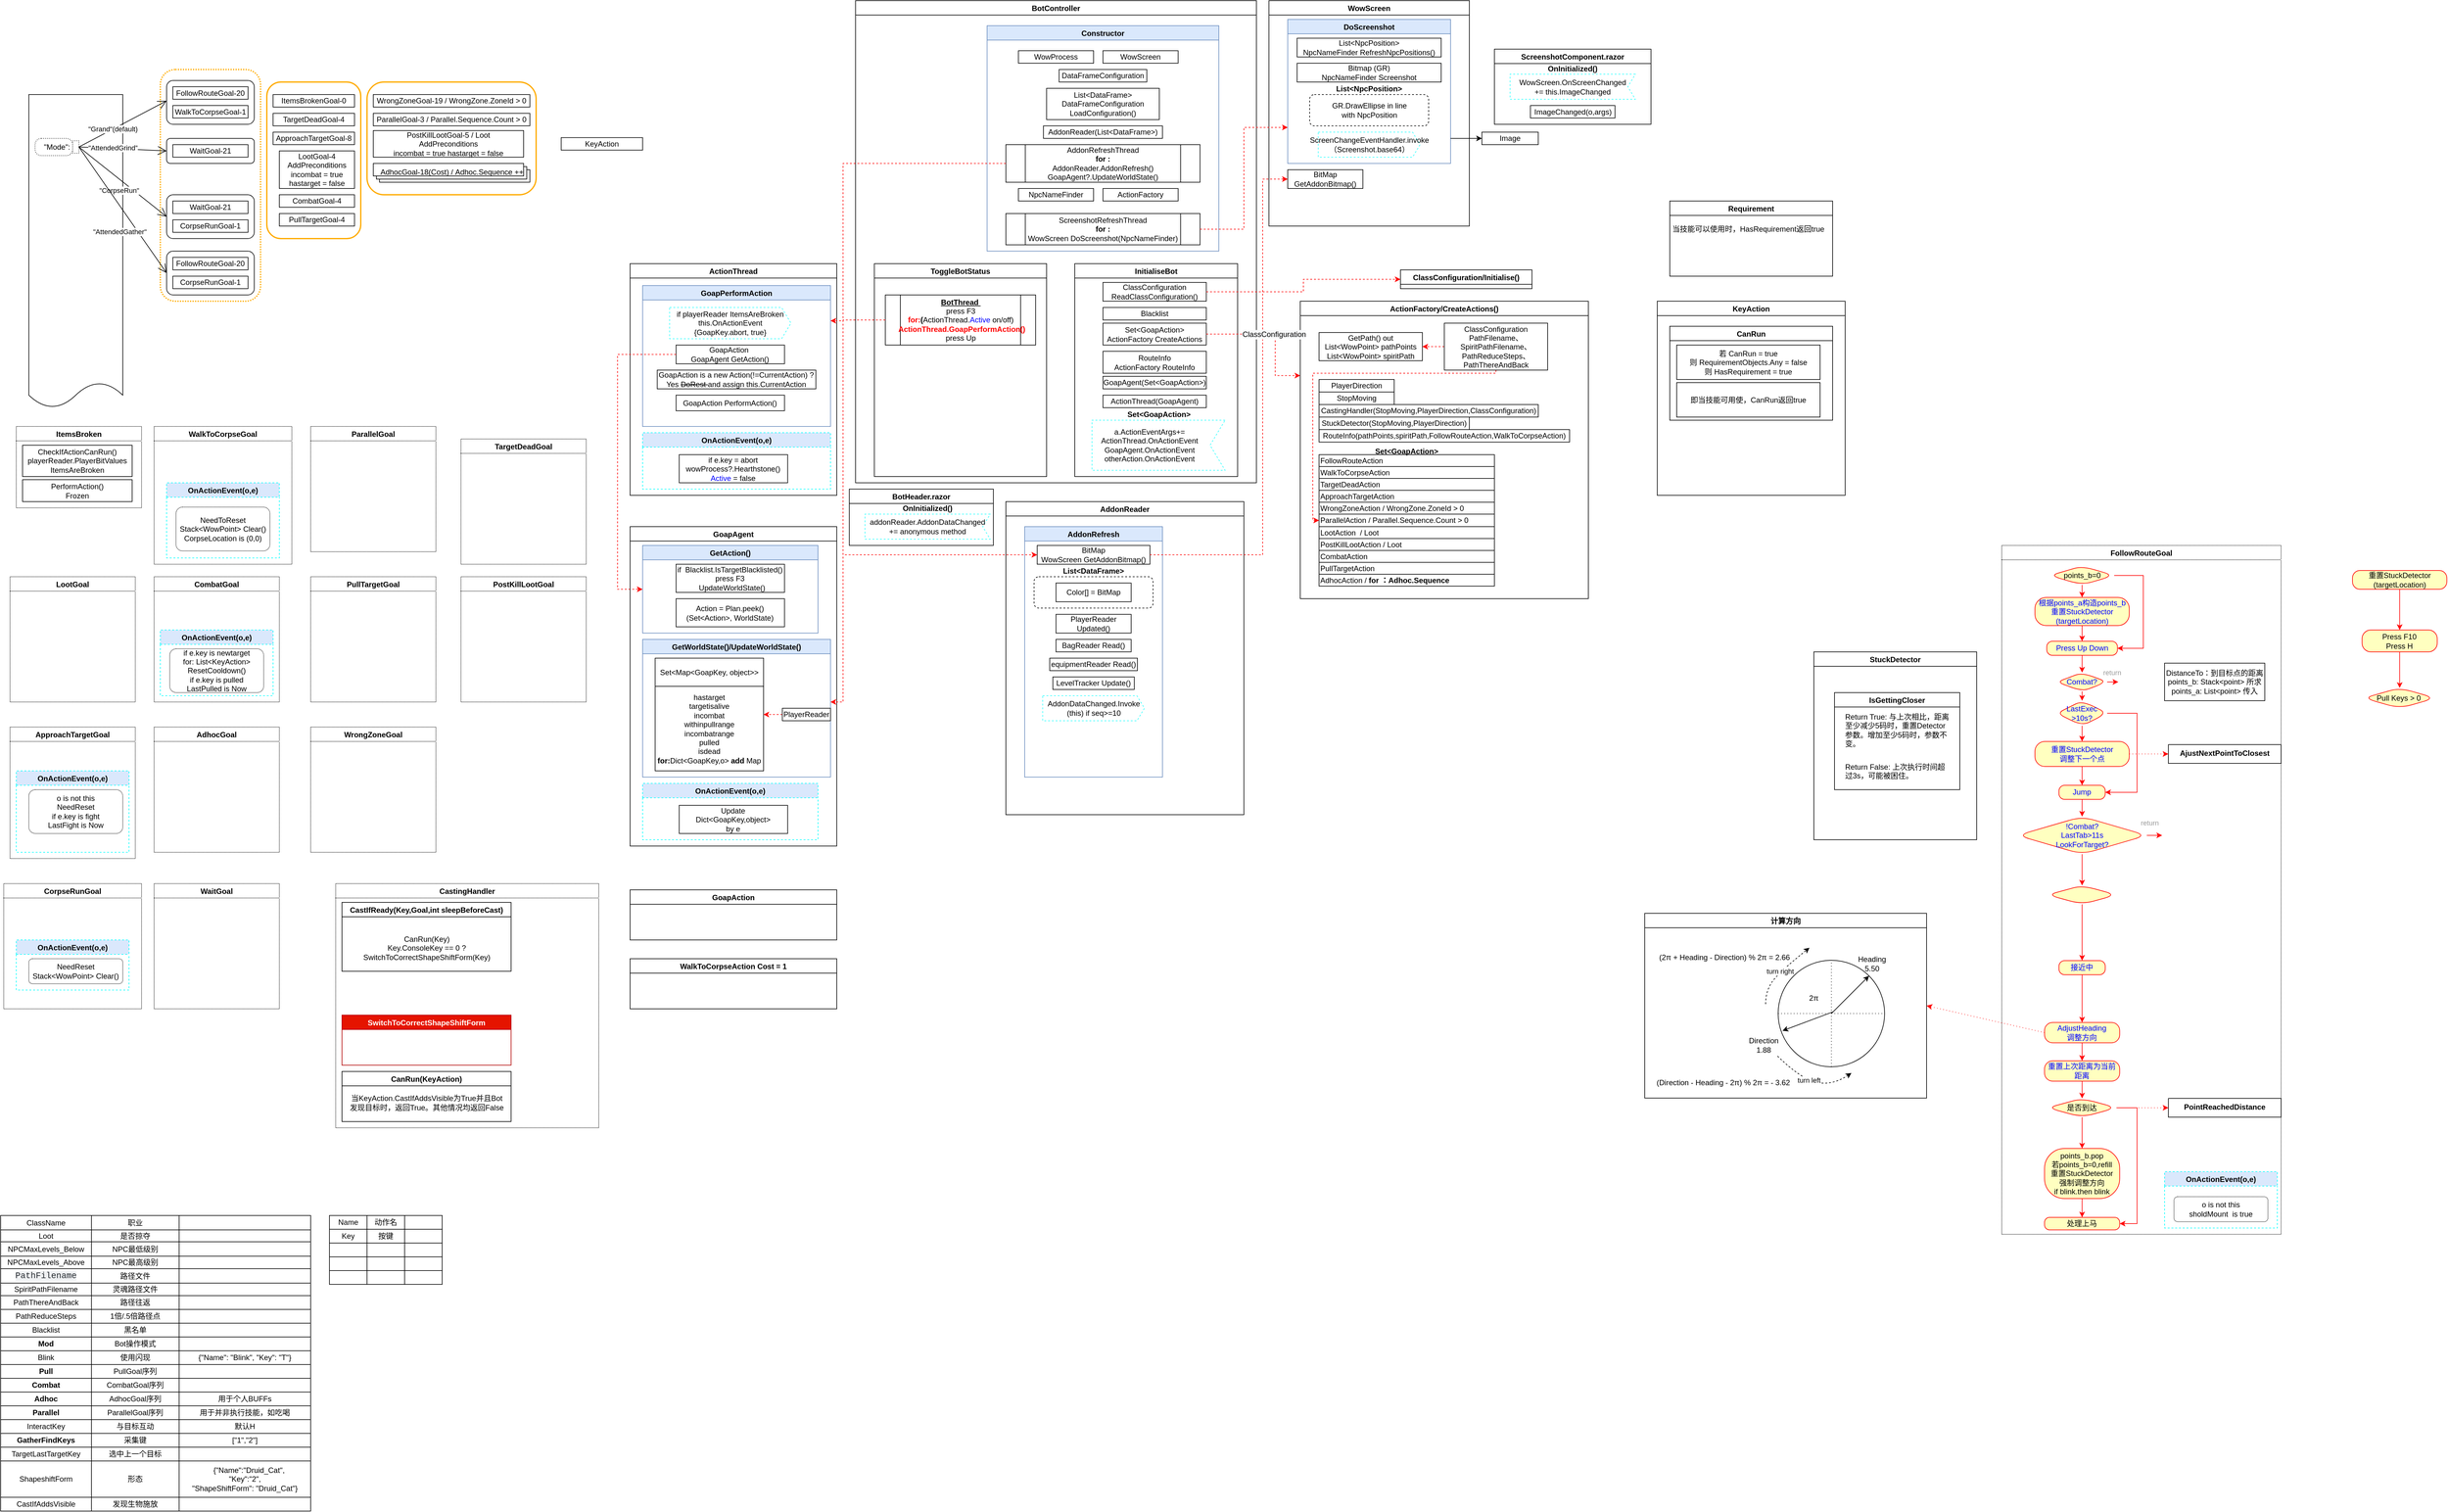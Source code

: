 <mxfile version="20.2.7" type="github">
  <diagram id="aAD4_vOi2qTQGrxeu-Le" name="Page-1">
    <mxGraphModel dx="3076" dy="762" grid="1" gridSize="10" guides="1" tooltips="1" connect="1" arrows="1" fold="1" page="1" pageScale="1" pageWidth="827" pageHeight="1169" math="0" shadow="0">
      <root>
        <mxCell id="0" />
        <mxCell id="1" parent="0" />
        <mxCell id="jK9HnRBI8OhwGK3CTVrV-68" value="" style="dashed=1;html=1;rounded=1;strokeColor=#FFAB00;fontSize=12;align=center;fontStyle=1;strokeWidth=2;fontColor=#42526E;dashPattern=1 1;" parent="1" vertex="1">
          <mxGeometry x="-1290" y="190" width="160" height="370" as="geometry" />
        </mxCell>
        <mxCell id="jK9HnRBI8OhwGK3CTVrV-67" value="" style="dashed=0;html=1;rounded=1;strokeColor=#FFAB00;fontSize=12;align=center;fontStyle=1;strokeWidth=2;fontColor=#42526E" parent="1" vertex="1">
          <mxGeometry x="-960" y="210" width="270" height="180" as="geometry" />
        </mxCell>
        <mxCell id="jK9HnRBI8OhwGK3CTVrV-65" value="" style="dashed=0;html=1;rounded=1;strokeColor=#FFAB00;fontSize=12;align=center;fontStyle=1;strokeWidth=2;fontColor=#42526E" parent="1" vertex="1">
          <mxGeometry x="-1120" y="210" width="150" height="250" as="geometry" />
        </mxCell>
        <mxCell id="LIoeyiH8uazR3BOrm7db-1" value="BotController" style="swimlane;" parent="1" vertex="1">
          <mxGeometry x="-180" y="80" width="640" height="770" as="geometry" />
        </mxCell>
        <mxCell id="LIoeyiH8uazR3BOrm7db-64" value="Constructor" style="swimlane;strokeColor=#6c8ebf;fillColor=#dae8fc;" parent="LIoeyiH8uazR3BOrm7db-1" vertex="1">
          <mxGeometry x="210" y="40" width="370" height="360" as="geometry" />
        </mxCell>
        <mxCell id="LIoeyiH8uazR3BOrm7db-2" value="WowProcess" style="rounded=0;whiteSpace=wrap;html=1;" parent="LIoeyiH8uazR3BOrm7db-64" vertex="1">
          <mxGeometry x="50" y="40" width="120" height="20" as="geometry" />
        </mxCell>
        <mxCell id="LIoeyiH8uazR3BOrm7db-3" value="WowScreen" style="rounded=0;whiteSpace=wrap;html=1;" parent="LIoeyiH8uazR3BOrm7db-64" vertex="1">
          <mxGeometry x="185" y="40" width="120" height="20" as="geometry" />
        </mxCell>
        <mxCell id="LIoeyiH8uazR3BOrm7db-7" value="List&amp;lt;DataFrame&amp;gt;&lt;br&gt;DataFrameConfiguration&lt;br&gt;LoadConfiguration()" style="rounded=0;whiteSpace=wrap;html=1;" parent="LIoeyiH8uazR3BOrm7db-64" vertex="1">
          <mxGeometry x="95" y="100" width="180" height="50" as="geometry" />
        </mxCell>
        <mxCell id="LIoeyiH8uazR3BOrm7db-9" value="AddonReader(List&amp;lt;DataFrame&amp;gt;)" style="rounded=0;whiteSpace=wrap;html=1;" parent="LIoeyiH8uazR3BOrm7db-64" vertex="1">
          <mxGeometry x="90" y="160" width="190" height="20" as="geometry" />
        </mxCell>
        <mxCell id="LIoeyiH8uazR3BOrm7db-12" value="NpcNameFinder" style="rounded=0;whiteSpace=wrap;html=1;" parent="LIoeyiH8uazR3BOrm7db-64" vertex="1">
          <mxGeometry x="50" y="260" width="120" height="20" as="geometry" />
        </mxCell>
        <mxCell id="LIoeyiH8uazR3BOrm7db-13" value="DataFrameConfiguration" style="rounded=0;whiteSpace=wrap;html=1;" parent="LIoeyiH8uazR3BOrm7db-64" vertex="1">
          <mxGeometry x="115" y="70" width="140" height="20" as="geometry" />
        </mxCell>
        <mxCell id="LIoeyiH8uazR3BOrm7db-14" value="ActionFactory" style="rounded=0;whiteSpace=wrap;html=1;" parent="LIoeyiH8uazR3BOrm7db-64" vertex="1">
          <mxGeometry x="185" y="260" width="120" height="20" as="geometry" />
        </mxCell>
        <mxCell id="LIoeyiH8uazR3BOrm7db-19" value="ScreenshotRefreshThread&lt;br&gt;&lt;b&gt;for :&lt;/b&gt;&lt;br&gt;WowScreen&amp;nbsp;DoScreenshot(NpcNameFinder)" style="shape=process;whiteSpace=wrap;html=1;backgroundOutline=1;" parent="LIoeyiH8uazR3BOrm7db-64" vertex="1">
          <mxGeometry x="30" y="300" width="310" height="50" as="geometry" />
        </mxCell>
        <mxCell id="LIoeyiH8uazR3BOrm7db-21" value="AddonRefreshThread&lt;br&gt;&lt;b&gt;for :&lt;br&gt;&lt;/b&gt;AddonReader.AddonRefresh()&lt;br&gt;GoapAgent?.UpdateWorldState()" style="shape=process;whiteSpace=wrap;html=1;backgroundOutline=1;" parent="LIoeyiH8uazR3BOrm7db-64" vertex="1">
          <mxGeometry x="30" y="190" width="310" height="60" as="geometry" />
        </mxCell>
        <mxCell id="LIoeyiH8uazR3BOrm7db-65" value="InitialiseBot" style="swimlane;strokeColor=#000000;" parent="LIoeyiH8uazR3BOrm7db-1" vertex="1">
          <mxGeometry x="350" y="420" width="260" height="340" as="geometry" />
        </mxCell>
        <mxCell id="LIoeyiH8uazR3BOrm7db-66" value="ClassConfiguration&lt;br&gt;ReadClassConfiguration()" style="rounded=0;whiteSpace=wrap;html=1;" parent="LIoeyiH8uazR3BOrm7db-65" vertex="1">
          <mxGeometry x="45" y="30" width="165" height="30" as="geometry" />
        </mxCell>
        <mxCell id="LIoeyiH8uazR3BOrm7db-80" value="Blacklist" style="rounded=0;whiteSpace=wrap;html=1;" parent="LIoeyiH8uazR3BOrm7db-65" vertex="1">
          <mxGeometry x="45" y="70" width="165" height="20" as="geometry" />
        </mxCell>
        <mxCell id="LIoeyiH8uazR3BOrm7db-81" value="Set&amp;lt;GoapAction&amp;gt;&lt;br&gt;ActionFactory&amp;nbsp;CreateActions" style="rounded=0;whiteSpace=wrap;html=1;" parent="LIoeyiH8uazR3BOrm7db-65" vertex="1">
          <mxGeometry x="45" y="95" width="165" height="35" as="geometry" />
        </mxCell>
        <mxCell id="LIoeyiH8uazR3BOrm7db-82" value="RouteInfo&lt;br&gt;ActionFactory&amp;nbsp;RouteInfo" style="rounded=0;whiteSpace=wrap;html=1;" parent="LIoeyiH8uazR3BOrm7db-65" vertex="1">
          <mxGeometry x="45" y="140" width="165" height="35" as="geometry" />
        </mxCell>
        <mxCell id="LIoeyiH8uazR3BOrm7db-83" value="GoapAgent(Set&amp;lt;GoapAction&amp;gt;)" style="rounded=0;whiteSpace=wrap;html=1;" parent="LIoeyiH8uazR3BOrm7db-65" vertex="1">
          <mxGeometry x="45" y="180" width="165" height="20" as="geometry" />
        </mxCell>
        <mxCell id="LIoeyiH8uazR3BOrm7db-84" value="ActionThread(GoapAgent)" style="rounded=0;whiteSpace=wrap;html=1;" parent="LIoeyiH8uazR3BOrm7db-65" vertex="1">
          <mxGeometry x="45" y="210" width="165" height="20" as="geometry" />
        </mxCell>
        <mxCell id="LIoeyiH8uazR3BOrm7db-86" value="Set&lt;GoapAction&gt;" style="shape=mxgraph.sysml.accEvent;flipH=1;whiteSpace=wrap;align=center;dashed=1;verticalAlign=bottom;labelPosition=center;verticalLabelPosition=top;fontStyle=1;strokeColor=#33FFFF;" parent="LIoeyiH8uazR3BOrm7db-65" vertex="1">
          <mxGeometry x="27.5" y="250" width="212.5" height="80" as="geometry" />
        </mxCell>
        <mxCell id="LIoeyiH8uazR3BOrm7db-88" value="a.ActionEventArgs+=&lt;br&gt;ActionThread.OnActionEvent&lt;br&gt;GoapAgent.OnActionEvent&lt;br&gt;otherAction.OnActionEvent" style="text;html=1;strokeColor=none;fillColor=none;align=center;verticalAlign=middle;whiteSpace=wrap;rounded=0;" parent="LIoeyiH8uazR3BOrm7db-65" vertex="1">
          <mxGeometry x="27.5" y="250" width="182.5" height="80" as="geometry" />
        </mxCell>
        <mxCell id="LIoeyiH8uazR3BOrm7db-174" value="ToggleBotStatus" style="swimlane;strokeColor=#000000;" parent="LIoeyiH8uazR3BOrm7db-1" vertex="1">
          <mxGeometry x="30" y="420" width="275" height="340" as="geometry" />
        </mxCell>
        <mxCell id="LIoeyiH8uazR3BOrm7db-175" value="&lt;u&gt;&lt;b&gt;BotThread&amp;nbsp;&lt;/b&gt;&lt;/u&gt;&lt;br&gt;press F3&lt;br&gt;&lt;b&gt;&lt;font color=&quot;#ff0000&quot;&gt;for:&lt;/font&gt;(&lt;/b&gt;ActionThread.&lt;font color=&quot;#0000ff&quot;&gt;Active &lt;/font&gt;on/off)&lt;b&gt;&lt;br&gt;&lt;font color=&quot;#ff0000&quot;&gt;&amp;nbsp;&lt;/font&gt;&lt;/b&gt;&lt;font color=&quot;#ff0000&quot;&gt;&lt;b&gt;ActionThread.GoapPerformAction()&lt;br&gt;&lt;/b&gt;&lt;/font&gt;press Up" style="shape=process;whiteSpace=wrap;html=1;backgroundOutline=1;" parent="LIoeyiH8uazR3BOrm7db-174" vertex="1">
          <mxGeometry x="17.5" y="50" width="240" height="80" as="geometry" />
        </mxCell>
        <mxCell id="LIoeyiH8uazR3BOrm7db-18" value="WowScreen" style="swimlane;startSize=23;" parent="1" vertex="1">
          <mxGeometry x="480" y="80" width="320" height="360" as="geometry" />
        </mxCell>
        <mxCell id="LIoeyiH8uazR3BOrm7db-34" value="DoScreenshot" style="swimlane;strokeColor=#6c8ebf;fillColor=#dae8fc;" parent="LIoeyiH8uazR3BOrm7db-18" vertex="1">
          <mxGeometry x="30" y="30" width="260" height="230" as="geometry" />
        </mxCell>
        <mxCell id="LIoeyiH8uazR3BOrm7db-35" value="List&amp;lt;NpcPosition&amp;gt;&lt;br&gt;NpcNameFinder&amp;nbsp;RefreshNpcPositions()" style="rounded=0;whiteSpace=wrap;html=1;" parent="LIoeyiH8uazR3BOrm7db-34" vertex="1">
          <mxGeometry x="15" y="30" width="230" height="30" as="geometry" />
        </mxCell>
        <mxCell id="LIoeyiH8uazR3BOrm7db-36" value="Bitmap (GR)&lt;br&gt;NpcNameFinder&amp;nbsp;Screenshot" style="rounded=0;whiteSpace=wrap;html=1;" parent="LIoeyiH8uazR3BOrm7db-34" vertex="1">
          <mxGeometry x="15" y="70" width="230" height="30" as="geometry" />
        </mxCell>
        <mxCell id="LIoeyiH8uazR3BOrm7db-37" value="List&amp;lt;NpcPosition&amp;gt;" style="rounded=1;whiteSpace=wrap;html=1;labelPosition=center;verticalLabelPosition=top;align=center;verticalAlign=bottom;fontStyle=1;dashed=1;" parent="LIoeyiH8uazR3BOrm7db-34" vertex="1">
          <mxGeometry x="35" y="120" width="190" height="50" as="geometry" />
        </mxCell>
        <mxCell id="LIoeyiH8uazR3BOrm7db-38" value="GR.DrawEllipse in line with NpcPosition" style="text;html=1;strokeColor=none;fillColor=none;align=center;verticalAlign=middle;whiteSpace=wrap;rounded=0;dashed=1;" parent="LIoeyiH8uazR3BOrm7db-34" vertex="1">
          <mxGeometry x="62.5" y="130" width="135" height="30" as="geometry" />
        </mxCell>
        <mxCell id="LIoeyiH8uazR3BOrm7db-39" value="ScreenChangeEventHandler.invoke&#xa;（Screenshot.base64）" style="shape=mxgraph.sysml.sendSigAct;whiteSpace=wrap;align=center;dashed=1;strokeColor=#33FFFF;" parent="LIoeyiH8uazR3BOrm7db-34" vertex="1">
          <mxGeometry x="48.75" y="180" width="162.5" height="40" as="geometry" />
        </mxCell>
        <mxCell id="LIoeyiH8uazR3BOrm7db-49" value="BitMap &lt;br&gt;GetAddonBitmap()" style="whiteSpace=wrap;html=1;strokeColor=#000000;" parent="LIoeyiH8uazR3BOrm7db-18" vertex="1">
          <mxGeometry x="30" y="270" width="120" height="30" as="geometry" />
        </mxCell>
        <mxCell id="LIoeyiH8uazR3BOrm7db-29" value="ScreenshotComponent.razor" style="swimlane;" parent="1" vertex="1">
          <mxGeometry x="840" y="157.5" width="250" height="120" as="geometry" />
        </mxCell>
        <mxCell id="LIoeyiH8uazR3BOrm7db-27" value="OnInitialized()" style="shape=mxgraph.sysml.accEvent;flipH=1;whiteSpace=wrap;align=center;dashed=1;verticalAlign=bottom;labelPosition=center;verticalLabelPosition=top;fontStyle=1;strokeColor=#33FFFF;" parent="LIoeyiH8uazR3BOrm7db-29" vertex="1">
          <mxGeometry x="25" y="40" width="200" height="40" as="geometry" />
        </mxCell>
        <mxCell id="LIoeyiH8uazR3BOrm7db-30" value="WowScreen.OnScreenChanged&lt;br&gt;+= this.ImageChanged" style="text;html=1;strokeColor=none;fillColor=none;align=center;verticalAlign=middle;whiteSpace=wrap;rounded=0;" parent="LIoeyiH8uazR3BOrm7db-29" vertex="1">
          <mxGeometry x="45" y="45" width="160" height="30" as="geometry" />
        </mxCell>
        <mxCell id="LIoeyiH8uazR3BOrm7db-31" value="ImageChanged(o,args)" style="rounded=0;whiteSpace=wrap;html=1;" parent="LIoeyiH8uazR3BOrm7db-29" vertex="1">
          <mxGeometry x="57.5" y="90" width="135" height="20" as="geometry" />
        </mxCell>
        <mxCell id="LIoeyiH8uazR3BOrm7db-32" style="edgeStyle=orthogonalEdgeStyle;rounded=0;orthogonalLoop=1;jettySize=auto;html=1;exitX=1;exitY=0.5;exitDx=0;exitDy=0;entryX=0;entryY=0.75;entryDx=0;entryDy=0;strokeColor=#FF0000;dashed=1;" parent="1" source="LIoeyiH8uazR3BOrm7db-19" target="LIoeyiH8uazR3BOrm7db-34" edge="1">
          <mxGeometry relative="1" as="geometry">
            <mxPoint x="540" y="425" as="targetPoint" />
          </mxGeometry>
        </mxCell>
        <mxCell id="LIoeyiH8uazR3BOrm7db-40" value="Image" style="rounded=0;whiteSpace=wrap;html=1;" parent="1" vertex="1">
          <mxGeometry x="820" y="290" width="90" height="20" as="geometry" />
        </mxCell>
        <mxCell id="LIoeyiH8uazR3BOrm7db-41" style="edgeStyle=orthogonalEdgeStyle;rounded=0;orthogonalLoop=1;jettySize=auto;html=1;entryX=0;entryY=0.5;entryDx=0;entryDy=0;" parent="1" target="LIoeyiH8uazR3BOrm7db-40" edge="1">
          <mxGeometry relative="1" as="geometry">
            <mxPoint x="770" y="300" as="sourcePoint" />
            <Array as="points">
              <mxPoint x="800" y="300" />
              <mxPoint x="800" y="300" />
            </Array>
          </mxGeometry>
        </mxCell>
        <mxCell id="LIoeyiH8uazR3BOrm7db-42" value="AddonReader" style="swimlane;strokeColor=#000000;" parent="1" vertex="1">
          <mxGeometry x="60" y="880" width="380" height="500" as="geometry" />
        </mxCell>
        <mxCell id="LIoeyiH8uazR3BOrm7db-43" value="AddonRefresh" style="swimlane;strokeColor=#6c8ebf;fillColor=#dae8fc;" parent="LIoeyiH8uazR3BOrm7db-42" vertex="1">
          <mxGeometry x="30" y="40" width="220" height="400" as="geometry" />
        </mxCell>
        <mxCell id="LIoeyiH8uazR3BOrm7db-44" value="BitMap&lt;br&gt;WowScreen GetAddonBitmap()" style="whiteSpace=wrap;html=1;strokeColor=#000000;" parent="LIoeyiH8uazR3BOrm7db-43" vertex="1">
          <mxGeometry x="20" y="30" width="180" height="30" as="geometry" />
        </mxCell>
        <mxCell id="LIoeyiH8uazR3BOrm7db-46" value="List&amp;lt;DataFrame&amp;gt;" style="rounded=1;whiteSpace=wrap;html=1;labelPosition=center;verticalLabelPosition=top;align=center;verticalAlign=bottom;fontStyle=1;dashed=1;" parent="LIoeyiH8uazR3BOrm7db-43" vertex="1">
          <mxGeometry x="15" y="80" width="190" height="50" as="geometry" />
        </mxCell>
        <mxCell id="LIoeyiH8uazR3BOrm7db-45" value="Color[] = BitMap" style="whiteSpace=wrap;html=1;strokeColor=#000000;" parent="LIoeyiH8uazR3BOrm7db-43" vertex="1">
          <mxGeometry x="50" y="90" width="120" height="30" as="geometry" />
        </mxCell>
        <mxCell id="LIoeyiH8uazR3BOrm7db-47" value="PlayerReader&lt;br&gt;Updated()" style="whiteSpace=wrap;html=1;strokeColor=#000000;" parent="LIoeyiH8uazR3BOrm7db-43" vertex="1">
          <mxGeometry x="50" y="140" width="120" height="30" as="geometry" />
        </mxCell>
        <mxCell id="LIoeyiH8uazR3BOrm7db-52" value="BagReader Read()" style="whiteSpace=wrap;html=1;strokeColor=#000000;" parent="LIoeyiH8uazR3BOrm7db-43" vertex="1">
          <mxGeometry x="50" y="180" width="120" height="20" as="geometry" />
        </mxCell>
        <mxCell id="LIoeyiH8uazR3BOrm7db-53" value="equipmentReader Read()" style="whiteSpace=wrap;html=1;strokeColor=#000000;" parent="LIoeyiH8uazR3BOrm7db-43" vertex="1">
          <mxGeometry x="40" y="210" width="140" height="20" as="geometry" />
        </mxCell>
        <mxCell id="LIoeyiH8uazR3BOrm7db-54" value="LevelTracker Update()" style="whiteSpace=wrap;html=1;strokeColor=#000000;" parent="LIoeyiH8uazR3BOrm7db-43" vertex="1">
          <mxGeometry x="45" y="240" width="130" height="20" as="geometry" />
        </mxCell>
        <mxCell id="LIoeyiH8uazR3BOrm7db-57" value="AddonDataChanged.Invoke&#xa;(this) if seq&gt;=10" style="shape=mxgraph.sysml.sendSigAct;whiteSpace=wrap;align=center;dashed=1;strokeColor=#33FFFF;" parent="LIoeyiH8uazR3BOrm7db-43" vertex="1">
          <mxGeometry x="28.75" y="270" width="162.5" height="40" as="geometry" />
        </mxCell>
        <mxCell id="LIoeyiH8uazR3BOrm7db-50" style="edgeStyle=orthogonalEdgeStyle;rounded=0;orthogonalLoop=1;jettySize=auto;html=1;exitX=1;exitY=0.5;exitDx=0;exitDy=0;entryX=0;entryY=0.5;entryDx=0;entryDy=0;dashed=1;strokeColor=#FF0000;" parent="1" source="LIoeyiH8uazR3BOrm7db-44" target="LIoeyiH8uazR3BOrm7db-49" edge="1">
          <mxGeometry relative="1" as="geometry">
            <Array as="points">
              <mxPoint x="470" y="965" />
              <mxPoint x="470" y="365" />
            </Array>
          </mxGeometry>
        </mxCell>
        <mxCell id="LIoeyiH8uazR3BOrm7db-51" style="edgeStyle=orthogonalEdgeStyle;rounded=0;orthogonalLoop=1;jettySize=auto;html=1;exitX=0;exitY=0.5;exitDx=0;exitDy=0;entryX=0;entryY=0.5;entryDx=0;entryDy=0;dashed=1;strokeColor=#FF0000;" parent="1" source="LIoeyiH8uazR3BOrm7db-21" target="LIoeyiH8uazR3BOrm7db-44" edge="1">
          <mxGeometry relative="1" as="geometry">
            <Array as="points">
              <mxPoint x="-200" y="340" />
              <mxPoint x="-200" y="965" />
            </Array>
          </mxGeometry>
        </mxCell>
        <mxCell id="LIoeyiH8uazR3BOrm7db-58" value="BotHeader.razor" style="swimlane;" parent="1" vertex="1">
          <mxGeometry x="-190" y="860" width="230" height="90" as="geometry" />
        </mxCell>
        <mxCell id="LIoeyiH8uazR3BOrm7db-59" value="OnInitialized()" style="shape=mxgraph.sysml.accEvent;flipH=1;whiteSpace=wrap;align=center;dashed=1;verticalAlign=bottom;labelPosition=center;verticalLabelPosition=top;fontStyle=1;strokeColor=#33FFFF;" parent="LIoeyiH8uazR3BOrm7db-58" vertex="1">
          <mxGeometry x="25" y="40" width="200" height="40" as="geometry" />
        </mxCell>
        <mxCell id="LIoeyiH8uazR3BOrm7db-60" value="addonReader.AddonDataChanged&lt;br&gt;+=&amp;nbsp;anonymous method" style="text;html=1;strokeColor=none;fillColor=none;align=center;verticalAlign=middle;whiteSpace=wrap;rounded=0;" parent="LIoeyiH8uazR3BOrm7db-58" vertex="1">
          <mxGeometry x="45" y="45" width="160" height="30" as="geometry" />
        </mxCell>
        <mxCell id="LIoeyiH8uazR3BOrm7db-89" value="ClassConfiguration/Initialise()" style="swimlane;" parent="1" vertex="1" collapsed="1">
          <mxGeometry x="690" y="510" width="210" height="30" as="geometry">
            <mxRectangle x="-290" y="700" width="250" height="180" as="alternateBounds" />
          </mxGeometry>
        </mxCell>
        <mxCell id="LIoeyiH8uazR3BOrm7db-92" style="edgeStyle=orthogonalEdgeStyle;rounded=0;orthogonalLoop=1;jettySize=auto;html=1;exitX=1;exitY=0.5;exitDx=0;exitDy=0;entryX=0;entryY=0.5;entryDx=0;entryDy=0;dashed=1;strokeColor=#FF0000;" parent="1" source="LIoeyiH8uazR3BOrm7db-66" target="LIoeyiH8uazR3BOrm7db-89" edge="1">
          <mxGeometry relative="1" as="geometry" />
        </mxCell>
        <mxCell id="LIoeyiH8uazR3BOrm7db-93" value="ActionFactory/CreateActions()" style="swimlane;" parent="1" vertex="1">
          <mxGeometry x="530" y="560" width="460" height="475" as="geometry">
            <mxRectangle x="480" y="555" width="210" height="30" as="alternateBounds" />
          </mxGeometry>
        </mxCell>
        <mxCell id="LIoeyiH8uazR3BOrm7db-95" value="" style="shape=table;startSize=0;container=1;collapsible=0;childLayout=tableLayout;strokeColor=#000000;align=left;" parent="LIoeyiH8uazR3BOrm7db-93" vertex="1">
          <mxGeometry x="30" y="245" width="280" height="210" as="geometry" />
        </mxCell>
        <mxCell id="LIoeyiH8uazR3BOrm7db-96" value="" style="shape=tableRow;horizontal=0;startSize=0;swimlaneHead=0;swimlaneBody=0;top=0;left=0;bottom=0;right=0;collapsible=0;dropTarget=0;fillColor=none;points=[[0,0.5],[1,0.5]];portConstraint=eastwest;strokeColor=#000000;" parent="LIoeyiH8uazR3BOrm7db-95" vertex="1">
          <mxGeometry width="280" height="19" as="geometry" />
        </mxCell>
        <mxCell id="LIoeyiH8uazR3BOrm7db-97" value="FollowRouteAction" style="shape=partialRectangle;html=1;whiteSpace=wrap;connectable=0;overflow=hidden;fillColor=none;top=0;left=0;bottom=0;right=0;pointerEvents=1;strokeColor=#000000;align=left;" parent="LIoeyiH8uazR3BOrm7db-96" vertex="1">
          <mxGeometry width="280" height="19" as="geometry">
            <mxRectangle width="280" height="19" as="alternateBounds" />
          </mxGeometry>
        </mxCell>
        <mxCell id="LIoeyiH8uazR3BOrm7db-98" value="" style="shape=tableRow;horizontal=0;startSize=0;swimlaneHead=0;swimlaneBody=0;top=0;left=0;bottom=0;right=0;collapsible=0;dropTarget=0;fillColor=none;points=[[0,0.5],[1,0.5]];portConstraint=eastwest;strokeColor=#000000;" parent="LIoeyiH8uazR3BOrm7db-95" vertex="1">
          <mxGeometry y="19" width="280" height="19" as="geometry" />
        </mxCell>
        <mxCell id="LIoeyiH8uazR3BOrm7db-99" value="WalkToCorpseAction" style="shape=partialRectangle;html=1;whiteSpace=wrap;connectable=0;overflow=hidden;fillColor=none;top=0;left=0;bottom=0;right=0;pointerEvents=1;strokeColor=#000000;align=left;" parent="LIoeyiH8uazR3BOrm7db-98" vertex="1">
          <mxGeometry width="280" height="19" as="geometry">
            <mxRectangle width="280" height="19" as="alternateBounds" />
          </mxGeometry>
        </mxCell>
        <mxCell id="LIoeyiH8uazR3BOrm7db-100" value="" style="shape=tableRow;horizontal=0;startSize=0;swimlaneHead=0;swimlaneBody=0;top=0;left=0;bottom=0;right=0;collapsible=0;dropTarget=0;fillColor=none;points=[[0,0.5],[1,0.5]];portConstraint=eastwest;strokeColor=#000000;" parent="LIoeyiH8uazR3BOrm7db-95" vertex="1">
          <mxGeometry y="38" width="280" height="19" as="geometry" />
        </mxCell>
        <mxCell id="LIoeyiH8uazR3BOrm7db-101" value="TargetDeadAction" style="shape=partialRectangle;html=1;whiteSpace=wrap;connectable=0;overflow=hidden;fillColor=none;top=0;left=0;bottom=0;right=0;pointerEvents=1;strokeColor=#000000;align=left;" parent="LIoeyiH8uazR3BOrm7db-100" vertex="1">
          <mxGeometry width="280" height="19" as="geometry">
            <mxRectangle width="280" height="19" as="alternateBounds" />
          </mxGeometry>
        </mxCell>
        <mxCell id="LIoeyiH8uazR3BOrm7db-102" value="" style="shape=tableRow;horizontal=0;startSize=0;swimlaneHead=0;swimlaneBody=0;top=0;left=0;bottom=0;right=0;collapsible=0;dropTarget=0;fillColor=none;points=[[0,0.5],[1,0.5]];portConstraint=eastwest;strokeColor=#000000;" parent="LIoeyiH8uazR3BOrm7db-95" vertex="1">
          <mxGeometry y="57" width="280" height="19" as="geometry" />
        </mxCell>
        <mxCell id="LIoeyiH8uazR3BOrm7db-103" value="ApproachTargetAction" style="shape=partialRectangle;html=1;whiteSpace=wrap;connectable=0;overflow=hidden;fillColor=none;top=0;left=0;bottom=0;right=0;pointerEvents=1;strokeColor=#000000;align=left;" parent="LIoeyiH8uazR3BOrm7db-102" vertex="1">
          <mxGeometry width="280" height="19" as="geometry">
            <mxRectangle width="280" height="19" as="alternateBounds" />
          </mxGeometry>
        </mxCell>
        <mxCell id="LIoeyiH8uazR3BOrm7db-104" value="" style="shape=tableRow;horizontal=0;startSize=0;swimlaneHead=0;swimlaneBody=0;top=0;left=0;bottom=0;right=0;collapsible=0;dropTarget=0;fillColor=none;points=[[0,0.5],[1,0.5]];portConstraint=eastwest;strokeColor=#000000;" parent="LIoeyiH8uazR3BOrm7db-95" vertex="1">
          <mxGeometry y="76" width="280" height="19" as="geometry" />
        </mxCell>
        <mxCell id="LIoeyiH8uazR3BOrm7db-105" value="WrongZoneAction /&amp;nbsp;WrongZone.ZoneId &amp;gt; 0" style="shape=partialRectangle;html=1;whiteSpace=wrap;connectable=0;overflow=hidden;fillColor=none;top=0;left=0;bottom=0;right=0;pointerEvents=1;strokeColor=#000000;align=left;" parent="LIoeyiH8uazR3BOrm7db-104" vertex="1">
          <mxGeometry width="280" height="19" as="geometry">
            <mxRectangle width="280" height="19" as="alternateBounds" />
          </mxGeometry>
        </mxCell>
        <mxCell id="LIoeyiH8uazR3BOrm7db-122" style="shape=tableRow;horizontal=0;startSize=0;swimlaneHead=0;swimlaneBody=0;top=0;left=0;bottom=0;right=0;collapsible=0;dropTarget=0;fillColor=none;points=[[0,0.5],[1,0.5]];portConstraint=eastwest;strokeColor=#000000;" parent="LIoeyiH8uazR3BOrm7db-95" vertex="1">
          <mxGeometry y="95" width="280" height="20" as="geometry" />
        </mxCell>
        <mxCell id="LIoeyiH8uazR3BOrm7db-123" value="ParallelAction /&amp;nbsp;Parallel.Sequence.Count &amp;gt; 0" style="shape=partialRectangle;html=1;whiteSpace=wrap;connectable=0;overflow=hidden;fillColor=none;top=0;left=0;bottom=0;right=0;pointerEvents=1;strokeColor=#000000;align=left;" parent="LIoeyiH8uazR3BOrm7db-122" vertex="1">
          <mxGeometry width="280" height="20" as="geometry">
            <mxRectangle width="280" height="20" as="alternateBounds" />
          </mxGeometry>
        </mxCell>
        <mxCell id="LIoeyiH8uazR3BOrm7db-124" style="shape=tableRow;horizontal=0;startSize=0;swimlaneHead=0;swimlaneBody=0;top=0;left=0;bottom=0;right=0;collapsible=0;dropTarget=0;fillColor=none;points=[[0,0.5],[1,0.5]];portConstraint=eastwest;strokeColor=#000000;" parent="LIoeyiH8uazR3BOrm7db-95" vertex="1">
          <mxGeometry y="115" width="280" height="19" as="geometry" />
        </mxCell>
        <mxCell id="LIoeyiH8uazR3BOrm7db-125" value="LootAction&amp;nbsp; / Loot" style="shape=partialRectangle;html=1;whiteSpace=wrap;connectable=0;overflow=hidden;fillColor=none;top=0;left=0;bottom=0;right=0;pointerEvents=1;strokeColor=#000000;align=left;" parent="LIoeyiH8uazR3BOrm7db-124" vertex="1">
          <mxGeometry width="280" height="19" as="geometry">
            <mxRectangle width="280" height="19" as="alternateBounds" />
          </mxGeometry>
        </mxCell>
        <mxCell id="LIoeyiH8uazR3BOrm7db-126" style="shape=tableRow;horizontal=0;startSize=0;swimlaneHead=0;swimlaneBody=0;top=0;left=0;bottom=0;right=0;collapsible=0;dropTarget=0;fillColor=none;points=[[0,0.5],[1,0.5]];portConstraint=eastwest;strokeColor=#000000;" parent="LIoeyiH8uazR3BOrm7db-95" vertex="1">
          <mxGeometry y="134" width="280" height="19" as="geometry" />
        </mxCell>
        <mxCell id="LIoeyiH8uazR3BOrm7db-127" value="PostKillLootAction / Loot" style="shape=partialRectangle;html=1;whiteSpace=wrap;connectable=0;overflow=hidden;fillColor=none;top=0;left=0;bottom=0;right=0;pointerEvents=1;strokeColor=#000000;align=left;" parent="LIoeyiH8uazR3BOrm7db-126" vertex="1">
          <mxGeometry width="280" height="19" as="geometry">
            <mxRectangle width="280" height="19" as="alternateBounds" />
          </mxGeometry>
        </mxCell>
        <mxCell id="LIoeyiH8uazR3BOrm7db-128" style="shape=tableRow;horizontal=0;startSize=0;swimlaneHead=0;swimlaneBody=0;top=0;left=0;bottom=0;right=0;collapsible=0;dropTarget=0;fillColor=none;points=[[0,0.5],[1,0.5]];portConstraint=eastwest;strokeColor=#000000;" parent="LIoeyiH8uazR3BOrm7db-95" vertex="1">
          <mxGeometry y="153" width="280" height="19" as="geometry" />
        </mxCell>
        <mxCell id="LIoeyiH8uazR3BOrm7db-129" value="CombatAction" style="shape=partialRectangle;html=1;whiteSpace=wrap;connectable=0;overflow=hidden;fillColor=none;top=0;left=0;bottom=0;right=0;pointerEvents=1;strokeColor=#000000;align=left;" parent="LIoeyiH8uazR3BOrm7db-128" vertex="1">
          <mxGeometry width="280" height="19" as="geometry">
            <mxRectangle width="280" height="19" as="alternateBounds" />
          </mxGeometry>
        </mxCell>
        <mxCell id="LIoeyiH8uazR3BOrm7db-130" style="shape=tableRow;horizontal=0;startSize=0;swimlaneHead=0;swimlaneBody=0;top=0;left=0;bottom=0;right=0;collapsible=0;dropTarget=0;fillColor=none;points=[[0,0.5],[1,0.5]];portConstraint=eastwest;strokeColor=#000000;" parent="LIoeyiH8uazR3BOrm7db-95" vertex="1">
          <mxGeometry y="172" width="280" height="19" as="geometry" />
        </mxCell>
        <mxCell id="LIoeyiH8uazR3BOrm7db-131" value="PullTargetAction" style="shape=partialRectangle;html=1;whiteSpace=wrap;connectable=0;overflow=hidden;fillColor=none;top=0;left=0;bottom=0;right=0;pointerEvents=1;strokeColor=#000000;align=left;" parent="LIoeyiH8uazR3BOrm7db-130" vertex="1">
          <mxGeometry width="280" height="19" as="geometry">
            <mxRectangle width="280" height="19" as="alternateBounds" />
          </mxGeometry>
        </mxCell>
        <mxCell id="LIoeyiH8uazR3BOrm7db-132" style="shape=tableRow;horizontal=0;startSize=0;swimlaneHead=0;swimlaneBody=0;top=0;left=0;bottom=0;right=0;collapsible=0;dropTarget=0;fillColor=none;points=[[0,0.5],[1,0.5]];portConstraint=eastwest;strokeColor=#000000;" parent="LIoeyiH8uazR3BOrm7db-95" vertex="1">
          <mxGeometry y="191" width="280" height="19" as="geometry" />
        </mxCell>
        <mxCell id="LIoeyiH8uazR3BOrm7db-133" value="AdhocAction / &lt;b&gt;for ：Adhoc.Sequence&lt;/b&gt;" style="shape=partialRectangle;html=1;whiteSpace=wrap;connectable=0;overflow=hidden;fillColor=none;top=0;left=0;bottom=0;right=0;pointerEvents=1;strokeColor=#000000;align=left;" parent="LIoeyiH8uazR3BOrm7db-132" vertex="1">
          <mxGeometry width="280" height="19" as="geometry">
            <mxRectangle width="280" height="19" as="alternateBounds" />
          </mxGeometry>
        </mxCell>
        <mxCell id="LIoeyiH8uazR3BOrm7db-134" value="PlayerDirection" style="rounded=0;whiteSpace=wrap;html=1;" parent="LIoeyiH8uazR3BOrm7db-93" vertex="1">
          <mxGeometry x="30" y="125" width="120" height="20" as="geometry" />
        </mxCell>
        <mxCell id="LIoeyiH8uazR3BOrm7db-135" value="StopMoving" style="rounded=0;whiteSpace=wrap;html=1;" parent="LIoeyiH8uazR3BOrm7db-93" vertex="1">
          <mxGeometry x="30" y="145" width="120" height="20" as="geometry" />
        </mxCell>
        <mxCell id="LIoeyiH8uazR3BOrm7db-136" value="CastingHandler(StopMoving,PlayerDirection,&lt;span style=&quot;&quot;&gt;ClassConfiguration&lt;/span&gt;)" style="rounded=0;whiteSpace=wrap;html=1;" parent="LIoeyiH8uazR3BOrm7db-93" vertex="1">
          <mxGeometry x="30" y="165" width="350" height="20" as="geometry" />
        </mxCell>
        <mxCell id="LIoeyiH8uazR3BOrm7db-164" value="StuckDetector(StopMoving,PlayerDirection)" style="rounded=0;whiteSpace=wrap;html=1;" parent="LIoeyiH8uazR3BOrm7db-93" vertex="1">
          <mxGeometry x="30" y="185" width="240" height="20" as="geometry" />
        </mxCell>
        <mxCell id="LIoeyiH8uazR3BOrm7db-165" value="RouteInfo(pathPoints,spiritPath,FollowRouteAction,WalkToCorpseAction)" style="rounded=0;whiteSpace=wrap;html=1;" parent="LIoeyiH8uazR3BOrm7db-93" vertex="1">
          <mxGeometry x="30" y="205" width="400" height="20" as="geometry" />
        </mxCell>
        <mxCell id="LIoeyiH8uazR3BOrm7db-167" value="GetPath() out&lt;br&gt;List&amp;lt;WowPoint&amp;gt;&amp;nbsp;pathPoints&lt;br&gt;List&amp;lt;WowPoint&amp;gt;&amp;nbsp;spiritPath" style="rounded=0;whiteSpace=wrap;html=1;" parent="LIoeyiH8uazR3BOrm7db-93" vertex="1">
          <mxGeometry x="30" y="50" width="165" height="45" as="geometry" />
        </mxCell>
        <mxCell id="LIoeyiH8uazR3BOrm7db-171" style="edgeStyle=orthogonalEdgeStyle;rounded=0;orthogonalLoop=1;jettySize=auto;html=1;exitX=0;exitY=0.5;exitDx=0;exitDy=0;entryX=1;entryY=0.5;entryDx=0;entryDy=0;dashed=1;strokeColor=#FF0000;" parent="LIoeyiH8uazR3BOrm7db-93" source="LIoeyiH8uazR3BOrm7db-168" target="LIoeyiH8uazR3BOrm7db-167" edge="1">
          <mxGeometry relative="1" as="geometry" />
        </mxCell>
        <mxCell id="LIoeyiH8uazR3BOrm7db-172" style="edgeStyle=orthogonalEdgeStyle;rounded=0;orthogonalLoop=1;jettySize=auto;html=1;exitX=0.5;exitY=1;exitDx=0;exitDy=0;entryX=0;entryY=0.5;entryDx=0;entryDy=0;dashed=1;strokeColor=#FF0000;" parent="LIoeyiH8uazR3BOrm7db-93" source="LIoeyiH8uazR3BOrm7db-168" target="LIoeyiH8uazR3BOrm7db-122" edge="1">
          <mxGeometry relative="1" as="geometry">
            <Array as="points">
              <mxPoint x="313" y="115" />
              <mxPoint x="20" y="115" />
              <mxPoint x="20" y="350" />
            </Array>
          </mxGeometry>
        </mxCell>
        <mxCell id="LIoeyiH8uazR3BOrm7db-168" value="ClassConfiguration&lt;br&gt;PathFilename、SpiritPathFilename、&lt;br&gt;PathReduceSteps、&lt;br&gt;PathThereAndBack" style="rounded=0;whiteSpace=wrap;html=1;" parent="LIoeyiH8uazR3BOrm7db-93" vertex="1">
          <mxGeometry x="230" y="35" width="165" height="75" as="geometry" />
        </mxCell>
        <mxCell id="LIoeyiH8uazR3BOrm7db-173" value="&lt;b&gt;Set&amp;lt;GoapAction&amp;gt;&lt;/b&gt;" style="text;html=1;strokeColor=none;fillColor=none;align=center;verticalAlign=middle;whiteSpace=wrap;rounded=0;" parent="LIoeyiH8uazR3BOrm7db-93" vertex="1">
          <mxGeometry x="140" y="225" width="60" height="30" as="geometry" />
        </mxCell>
        <mxCell id="LIoeyiH8uazR3BOrm7db-94" value="&lt;span style=&quot;font-size: 12px; background-color: rgb(248, 249, 250);&quot;&gt;ClassConfiguration&lt;/span&gt;" style="edgeStyle=orthogonalEdgeStyle;rounded=0;orthogonalLoop=1;jettySize=auto;html=1;exitX=1;exitY=0.5;exitDx=0;exitDy=0;dashed=1;strokeColor=#FF0000;entryX=0;entryY=0.25;entryDx=0;entryDy=0;" parent="1" source="LIoeyiH8uazR3BOrm7db-81" target="LIoeyiH8uazR3BOrm7db-93" edge="1">
          <mxGeometry relative="1" as="geometry">
            <mxPoint x="480" y="583" as="targetPoint" />
            <Array as="points">
              <mxPoint x="490" y="613" />
              <mxPoint x="490" y="679" />
            </Array>
          </mxGeometry>
        </mxCell>
        <mxCell id="LIoeyiH8uazR3BOrm7db-176" value="ActionThread" style="swimlane;strokeColor=#000000;fontColor=#000000;" parent="1" vertex="1">
          <mxGeometry x="-540" y="500" width="330" height="370" as="geometry" />
        </mxCell>
        <mxCell id="LIoeyiH8uazR3BOrm7db-177" value="GoapPerformAction" style="swimlane;strokeColor=#6c8ebf;fillColor=#dae8fc;" parent="LIoeyiH8uazR3BOrm7db-176" vertex="1">
          <mxGeometry x="20" y="35" width="300" height="225" as="geometry" />
        </mxCell>
        <mxCell id="LIoeyiH8uazR3BOrm7db-178" value="if playerReader ItemsAreBroken&#xa;this.OnActionEvent&#xa;{GoapKey.abort, true}" style="shape=mxgraph.sysml.sendSigAct;whiteSpace=wrap;align=center;dashed=1;strokeColor=#33FFFF;" parent="LIoeyiH8uazR3BOrm7db-177" vertex="1">
          <mxGeometry x="43.12" y="35" width="193.75" height="50" as="geometry" />
        </mxCell>
        <mxCell id="LIoeyiH8uazR3BOrm7db-179" value="GoapAction&amp;nbsp;&lt;br&gt;GoapAgent GetAction()" style="whiteSpace=wrap;html=1;strokeColor=#000000;" parent="LIoeyiH8uazR3BOrm7db-177" vertex="1">
          <mxGeometry x="53.43" y="95" width="173.13" height="30" as="geometry" />
        </mxCell>
        <mxCell id="LIoeyiH8uazR3BOrm7db-181" value="GoapAction is a new Action(!=CurrentAction) ?&lt;br&gt;Yes &lt;strike&gt;DoRest &lt;/strike&gt;and assign this.CurrentAction" style="whiteSpace=wrap;html=1;strokeColor=#000000;" parent="LIoeyiH8uazR3BOrm7db-177" vertex="1">
          <mxGeometry x="23.35" y="135" width="253.29" height="30" as="geometry" />
        </mxCell>
        <mxCell id="LIoeyiH8uazR3BOrm7db-182" value="GoapAction PerformAction()" style="whiteSpace=wrap;html=1;strokeColor=#000000;" parent="LIoeyiH8uazR3BOrm7db-177" vertex="1">
          <mxGeometry x="53.43" y="175" width="173.13" height="25" as="geometry" />
        </mxCell>
        <mxCell id="LIoeyiH8uazR3BOrm7db-184" value="OnActionEvent(o,e)" style="swimlane;strokeColor=#00FFFF;fillColor=#dae8fc;dashed=1;" parent="LIoeyiH8uazR3BOrm7db-176" vertex="1">
          <mxGeometry x="20" y="270" width="300" height="90" as="geometry" />
        </mxCell>
        <mxCell id="LIoeyiH8uazR3BOrm7db-185" value="if e.key = abort&lt;br&gt;wowProcess?.Hearthstone()&lt;br&gt;&lt;font color=&quot;#0000ff&quot;&gt;Active &lt;/font&gt;= false" style="whiteSpace=wrap;html=1;strokeColor=#000000;" parent="LIoeyiH8uazR3BOrm7db-184" vertex="1">
          <mxGeometry x="58.43" y="35" width="173.13" height="45" as="geometry" />
        </mxCell>
        <mxCell id="LIoeyiH8uazR3BOrm7db-180" style="edgeStyle=orthogonalEdgeStyle;rounded=0;orthogonalLoop=1;jettySize=auto;html=1;exitX=0;exitY=0.5;exitDx=0;exitDy=0;dashed=1;strokeColor=#FF0000;entryX=0;entryY=0.5;entryDx=0;entryDy=0;" parent="1" source="LIoeyiH8uazR3BOrm7db-179" target="LIoeyiH8uazR3BOrm7db-187" edge="1">
          <mxGeometry relative="1" as="geometry">
            <mxPoint x="-480" y="655" as="targetPoint" />
            <Array as="points">
              <mxPoint x="-560" y="645" />
              <mxPoint x="-560" y="1020" />
            </Array>
          </mxGeometry>
        </mxCell>
        <mxCell id="LIoeyiH8uazR3BOrm7db-183" style="edgeStyle=orthogonalEdgeStyle;rounded=0;orthogonalLoop=1;jettySize=auto;html=1;exitX=0;exitY=0.5;exitDx=0;exitDy=0;dashed=1;fontColor=#FF0000;strokeColor=#FF0000;entryX=1;entryY=0.25;entryDx=0;entryDy=0;" parent="1" source="LIoeyiH8uazR3BOrm7db-175" target="LIoeyiH8uazR3BOrm7db-177" edge="1">
          <mxGeometry relative="1" as="geometry">
            <mxPoint x="-200" y="610" as="targetPoint" />
            <Array as="points">
              <mxPoint x="-200" y="590" />
              <mxPoint x="-200" y="591" />
            </Array>
          </mxGeometry>
        </mxCell>
        <mxCell id="LIoeyiH8uazR3BOrm7db-186" value="GoapAgent" style="swimlane;fontColor=#000000;strokeColor=#000000;" parent="1" vertex="1">
          <mxGeometry x="-540" y="920" width="330" height="510" as="geometry" />
        </mxCell>
        <mxCell id="LIoeyiH8uazR3BOrm7db-187" value="GetAction()" style="swimlane;strokeColor=#6c8ebf;fillColor=#dae8fc;" parent="LIoeyiH8uazR3BOrm7db-186" vertex="1">
          <mxGeometry x="20" y="30" width="280" height="140" as="geometry" />
        </mxCell>
        <mxCell id="Z0kySEoGgwtKMhYofTn3-2" value="if&amp;nbsp;&amp;nbsp;Blacklist.IsTargetBlacklisted()&lt;br&gt;press F3&lt;br&gt;&lt;div&gt;&amp;nbsp; UpdateWorldState()&lt;/div&gt;" style="whiteSpace=wrap;html=1;strokeColor=#000000;" parent="LIoeyiH8uazR3BOrm7db-187" vertex="1">
          <mxGeometry x="53.43" y="30" width="173.13" height="45" as="geometry" />
        </mxCell>
        <mxCell id="Z0kySEoGgwtKMhYofTn3-3" value="Action = Plan.peek()&lt;br&gt;(Set&amp;lt;Action&amp;gt;, WorldState)" style="whiteSpace=wrap;html=1;strokeColor=#000000;" parent="LIoeyiH8uazR3BOrm7db-187" vertex="1">
          <mxGeometry x="53.43" y="85" width="173.13" height="45" as="geometry" />
        </mxCell>
        <mxCell id="Z0kySEoGgwtKMhYofTn3-4" value="GetWorldState()/UpdateWorldState()" style="swimlane;strokeColor=#6c8ebf;startSize=23;fillColor=#dae8fc;" parent="LIoeyiH8uazR3BOrm7db-186" vertex="1">
          <mxGeometry x="20" y="180" width="300" height="220" as="geometry" />
        </mxCell>
        <mxCell id="Z0kySEoGgwtKMhYofTn3-5" value="Set&amp;lt;Map&amp;lt;GoapKey, object&amp;gt;&amp;gt;" style="whiteSpace=wrap;html=1;strokeColor=#000000;" parent="Z0kySEoGgwtKMhYofTn3-4" vertex="1">
          <mxGeometry x="20.0" y="30" width="173.13" height="45" as="geometry" />
        </mxCell>
        <mxCell id="Z0kySEoGgwtKMhYofTn3-6" value="hastarget&lt;br&gt;targetisalive&lt;br&gt;incombat&lt;br&gt;withinpullrange&lt;br&gt;incombatrange&lt;br&gt;pulled&lt;br&gt;isdead&lt;br&gt;&lt;b&gt;for:&lt;/b&gt;Dict&amp;lt;GoapKey,o&amp;gt; &lt;b&gt;add &lt;/b&gt;Map" style="whiteSpace=wrap;html=1;strokeColor=#000000;" parent="Z0kySEoGgwtKMhYofTn3-4" vertex="1">
          <mxGeometry x="20" y="75" width="173.13" height="135" as="geometry" />
        </mxCell>
        <mxCell id="1-PHWr54O4HuZL9scPUV-7" style="edgeStyle=orthogonalEdgeStyle;rounded=0;orthogonalLoop=1;jettySize=auto;html=1;exitX=0;exitY=0.5;exitDx=0;exitDy=0;dashed=1;strokeColor=#FF0000;" parent="Z0kySEoGgwtKMhYofTn3-4" source="1-PHWr54O4HuZL9scPUV-3" edge="1">
          <mxGeometry relative="1" as="geometry">
            <mxPoint x="193" y="120" as="targetPoint" />
          </mxGeometry>
        </mxCell>
        <mxCell id="1-PHWr54O4HuZL9scPUV-3" value="PlayerReader" style="whiteSpace=wrap;html=1;strokeColor=#000000;" parent="Z0kySEoGgwtKMhYofTn3-4" vertex="1">
          <mxGeometry x="223.13" y="110" width="76.87" height="20" as="geometry" />
        </mxCell>
        <mxCell id="1-PHWr54O4HuZL9scPUV-1" value="OnActionEvent(o,e)" style="swimlane;strokeColor=#00FFFF;fillColor=#dae8fc;dashed=1;" parent="LIoeyiH8uazR3BOrm7db-186" vertex="1">
          <mxGeometry x="20" y="410" width="280" height="90" as="geometry" />
        </mxCell>
        <mxCell id="1-PHWr54O4HuZL9scPUV-2" value="Update&lt;br&gt;Dict&amp;lt;GoapKey,object&amp;gt;&lt;br&gt;by e" style="whiteSpace=wrap;html=1;strokeColor=#000000;" parent="1-PHWr54O4HuZL9scPUV-1" vertex="1">
          <mxGeometry x="58.43" y="35" width="173.13" height="45" as="geometry" />
        </mxCell>
        <mxCell id="Z0kySEoGgwtKMhYofTn3-7" style="edgeStyle=orthogonalEdgeStyle;rounded=0;orthogonalLoop=1;jettySize=auto;html=1;dashed=1;fontColor=#FF0000;strokeColor=#FF0000;" parent="1" edge="1">
          <mxGeometry relative="1" as="geometry">
            <mxPoint x="-220" y="1200" as="targetPoint" />
            <Array as="points">
              <mxPoint x="-200" y="340" />
              <mxPoint x="-200" y="1200" />
            </Array>
            <mxPoint x="60" y="340" as="sourcePoint" />
          </mxGeometry>
        </mxCell>
        <mxCell id="1-PHWr54O4HuZL9scPUV-8" value="GoapAction" style="swimlane;" parent="1" vertex="1">
          <mxGeometry x="-540" y="1500" width="330" height="80" as="geometry" />
        </mxCell>
        <mxCell id="1-PHWr54O4HuZL9scPUV-9" value="WalkToCorpseAction Cost = 1" style="swimlane;" parent="1" vertex="1">
          <mxGeometry x="-540" y="1610" width="330" height="80" as="geometry" />
        </mxCell>
        <mxCell id="jK9HnRBI8OhwGK3CTVrV-2" value="" style="shape=document;whiteSpace=wrap;html=1;boundedLbl=1;size=0.08;verticalAlign=top;align=left;" parent="1" vertex="1">
          <mxGeometry x="-1500" y="230" width="150" height="500" as="geometry" />
        </mxCell>
        <mxCell id="jK9HnRBI8OhwGK3CTVrV-17" value="&quot;Mode&quot;:" style="html=1;shape=mxgraph.sysml.objFlowR;whiteSpace=wrap;align=center;dashed=1;dashPattern=1 2;" parent="1" vertex="1">
          <mxGeometry x="-1490" y="300" width="70" height="27.5" as="geometry" />
        </mxCell>
        <mxCell id="jK9HnRBI8OhwGK3CTVrV-18" value="" style="edgeStyle=none;html=1;align=center;verticalAlign=bottom;endArrow=open;endSize=12;exitX=1;exitY=0.5;fillColor=#ffffff;labelBackgroundColor=none;rounded=0;" parent="1" source="jK9HnRBI8OhwGK3CTVrV-17" edge="1">
          <mxGeometry x="1" relative="1" as="geometry">
            <mxPoint x="-1280" y="240" as="targetPoint" />
          </mxGeometry>
        </mxCell>
        <mxCell id="jK9HnRBI8OhwGK3CTVrV-20" value="&quot;Grand&quot;(default)" style="edgeLabel;html=1;align=center;verticalAlign=middle;resizable=0;points=[];" parent="jK9HnRBI8OhwGK3CTVrV-18" vertex="1" connectable="0">
          <mxGeometry x="-0.231" y="1" relative="1" as="geometry">
            <mxPoint as="offset" />
          </mxGeometry>
        </mxCell>
        <mxCell id="jK9HnRBI8OhwGK3CTVrV-19" value="" style="edgeStyle=none;html=1;align=center;verticalAlign=top;endArrow=open;endSize=12;exitX=1;exitY=0.5;fillColor=#ffffff;labelBackgroundColor=none;rounded=0;entryX=0;entryY=0.5;entryDx=0;entryDy=0;" parent="1" source="jK9HnRBI8OhwGK3CTVrV-17" target="jK9HnRBI8OhwGK3CTVrV-26" edge="1">
          <mxGeometry x="1" relative="1" as="geometry">
            <mxPoint x="-1270" y="340" as="targetPoint" />
          </mxGeometry>
        </mxCell>
        <mxCell id="jK9HnRBI8OhwGK3CTVrV-25" value="&quot;CorpseRun&quot;" style="edgeLabel;html=1;align=center;verticalAlign=middle;resizable=0;points=[];" parent="jK9HnRBI8OhwGK3CTVrV-19" vertex="1" connectable="0">
          <mxGeometry x="0.457" y="3" relative="1" as="geometry">
            <mxPoint x="-40" y="-10" as="offset" />
          </mxGeometry>
        </mxCell>
        <mxCell id="jK9HnRBI8OhwGK3CTVrV-27" value="" style="group" parent="1" vertex="1" connectable="0">
          <mxGeometry x="-1280" y="207.5" width="140" height="70" as="geometry" />
        </mxCell>
        <mxCell id="jK9HnRBI8OhwGK3CTVrV-24" value="" style="rounded=1;whiteSpace=wrap;html=1;" parent="jK9HnRBI8OhwGK3CTVrV-27" vertex="1">
          <mxGeometry width="140" height="70" as="geometry" />
        </mxCell>
        <mxCell id="jK9HnRBI8OhwGK3CTVrV-21" value="FollowRouteGoal-20" style="rounded=0;whiteSpace=wrap;html=1;" parent="jK9HnRBI8OhwGK3CTVrV-27" vertex="1">
          <mxGeometry x="10" y="10" width="120" height="20" as="geometry" />
        </mxCell>
        <mxCell id="jK9HnRBI8OhwGK3CTVrV-22" value="WalkToCorpseGoal-1" style="rounded=0;whiteSpace=wrap;html=1;" parent="jK9HnRBI8OhwGK3CTVrV-27" vertex="1">
          <mxGeometry x="10" y="40" width="120" height="20" as="geometry" />
        </mxCell>
        <mxCell id="jK9HnRBI8OhwGK3CTVrV-29" value="" style="group" parent="1" vertex="1" connectable="0">
          <mxGeometry x="-1280" y="390" width="140" height="70" as="geometry" />
        </mxCell>
        <mxCell id="jK9HnRBI8OhwGK3CTVrV-26" value="" style="rounded=1;whiteSpace=wrap;html=1;" parent="jK9HnRBI8OhwGK3CTVrV-29" vertex="1">
          <mxGeometry width="140" height="70" as="geometry" />
        </mxCell>
        <mxCell id="jK9HnRBI8OhwGK3CTVrV-28" value="WaitGoal-21" style="rounded=0;whiteSpace=wrap;html=1;" parent="jK9HnRBI8OhwGK3CTVrV-29" vertex="1">
          <mxGeometry x="10" y="10" width="120" height="20" as="geometry" />
        </mxCell>
        <mxCell id="jK9HnRBI8OhwGK3CTVrV-30" value="CorpseRunGoal-1" style="rounded=0;whiteSpace=wrap;html=1;" parent="jK9HnRBI8OhwGK3CTVrV-29" vertex="1">
          <mxGeometry x="10" y="40" width="120" height="20" as="geometry" />
        </mxCell>
        <mxCell id="jK9HnRBI8OhwGK3CTVrV-33" value="" style="edgeStyle=none;html=1;align=center;verticalAlign=top;endArrow=open;endSize=12;exitX=1;exitY=0.5;fillColor=#ffffff;labelBackgroundColor=none;rounded=0;exitDx=0;exitDy=0;exitPerimeter=0;entryX=0;entryY=0.5;entryDx=0;entryDy=0;" parent="1" source="jK9HnRBI8OhwGK3CTVrV-17" target="jK9HnRBI8OhwGK3CTVrV-36" edge="1">
          <mxGeometry x="1" relative="1" as="geometry">
            <mxPoint x="-1270" y="440" as="targetPoint" />
            <mxPoint x="-1410" y="323.75" as="sourcePoint" />
          </mxGeometry>
        </mxCell>
        <mxCell id="jK9HnRBI8OhwGK3CTVrV-34" value="&quot;AttendedGather&quot;" style="edgeLabel;html=1;align=center;verticalAlign=middle;resizable=0;points=[];" parent="jK9HnRBI8OhwGK3CTVrV-33" vertex="1" connectable="0">
          <mxGeometry x="0.457" y="3" relative="1" as="geometry">
            <mxPoint x="-40" y="-10" as="offset" />
          </mxGeometry>
        </mxCell>
        <mxCell id="jK9HnRBI8OhwGK3CTVrV-35" value="" style="group" parent="1" vertex="1" connectable="0">
          <mxGeometry x="-1280" y="480" width="140" height="70" as="geometry" />
        </mxCell>
        <mxCell id="jK9HnRBI8OhwGK3CTVrV-36" value="" style="rounded=1;whiteSpace=wrap;html=1;" parent="jK9HnRBI8OhwGK3CTVrV-35" vertex="1">
          <mxGeometry width="140" height="70" as="geometry" />
        </mxCell>
        <mxCell id="jK9HnRBI8OhwGK3CTVrV-37" value="FollowRouteGoal-20" style="rounded=0;whiteSpace=wrap;html=1;" parent="jK9HnRBI8OhwGK3CTVrV-35" vertex="1">
          <mxGeometry x="10" y="10" width="120" height="20" as="geometry" />
        </mxCell>
        <mxCell id="jK9HnRBI8OhwGK3CTVrV-38" value="CorpseRunGoal-1" style="rounded=0;whiteSpace=wrap;html=1;" parent="jK9HnRBI8OhwGK3CTVrV-35" vertex="1">
          <mxGeometry x="10" y="40" width="120" height="20" as="geometry" />
        </mxCell>
        <mxCell id="jK9HnRBI8OhwGK3CTVrV-40" value="" style="group" parent="1" vertex="1" connectable="0">
          <mxGeometry x="-1280" y="300" width="140" height="40" as="geometry" />
        </mxCell>
        <mxCell id="jK9HnRBI8OhwGK3CTVrV-41" value="" style="rounded=1;whiteSpace=wrap;html=1;" parent="jK9HnRBI8OhwGK3CTVrV-40" vertex="1">
          <mxGeometry width="140" height="40" as="geometry" />
        </mxCell>
        <mxCell id="jK9HnRBI8OhwGK3CTVrV-42" value="WaitGoal-21" style="rounded=0;whiteSpace=wrap;html=1;" parent="jK9HnRBI8OhwGK3CTVrV-40" vertex="1">
          <mxGeometry x="10" y="10" width="120" height="20" as="geometry" />
        </mxCell>
        <mxCell id="jK9HnRBI8OhwGK3CTVrV-45" value="" style="edgeStyle=none;html=1;align=center;verticalAlign=bottom;endArrow=open;endSize=12;exitX=1;exitY=0.5;fillColor=#ffffff;labelBackgroundColor=none;rounded=0;entryX=0;entryY=0.5;entryDx=0;entryDy=0;exitDx=0;exitDy=0;exitPerimeter=0;" parent="1" source="jK9HnRBI8OhwGK3CTVrV-17" target="jK9HnRBI8OhwGK3CTVrV-41" edge="1">
          <mxGeometry x="1" relative="1" as="geometry">
            <mxPoint x="-1270" y="250" as="targetPoint" />
            <mxPoint x="-1410" y="323.75" as="sourcePoint" />
          </mxGeometry>
        </mxCell>
        <mxCell id="jK9HnRBI8OhwGK3CTVrV-46" value="&quot;AttendedGrind”" style="edgeLabel;html=1;align=center;verticalAlign=middle;resizable=0;points=[];" parent="jK9HnRBI8OhwGK3CTVrV-45" vertex="1" connectable="0">
          <mxGeometry x="-0.231" y="1" relative="1" as="geometry">
            <mxPoint as="offset" />
          </mxGeometry>
        </mxCell>
        <mxCell id="jK9HnRBI8OhwGK3CTVrV-49" value="ItemsBrokenGoal-0" style="rounded=0;whiteSpace=wrap;html=1;" parent="1" vertex="1">
          <mxGeometry x="-1110" y="230" width="130" height="20" as="geometry" />
        </mxCell>
        <mxCell id="jK9HnRBI8OhwGK3CTVrV-50" value="TargetDeadGoal-4" style="rounded=0;whiteSpace=wrap;html=1;" parent="1" vertex="1">
          <mxGeometry x="-1110" y="260" width="130" height="20" as="geometry" />
        </mxCell>
        <mxCell id="jK9HnRBI8OhwGK3CTVrV-52" value="ApproachTargetGoal-8" style="rounded=0;whiteSpace=wrap;html=1;" parent="1" vertex="1">
          <mxGeometry x="-1110" y="290" width="130" height="20" as="geometry" />
        </mxCell>
        <mxCell id="jK9HnRBI8OhwGK3CTVrV-53" value="WrongZoneGoal-19 / WrongZone.ZoneId &amp;gt; 0" style="rounded=0;whiteSpace=wrap;html=1;" parent="1" vertex="1">
          <mxGeometry x="-950" y="230" width="250" height="20" as="geometry" />
        </mxCell>
        <mxCell id="jK9HnRBI8OhwGK3CTVrV-54" value="ParallelGoal-3 /&amp;nbsp;Parallel.Sequence.Count &amp;gt; 0" style="rounded=0;whiteSpace=wrap;html=1;" parent="1" vertex="1">
          <mxGeometry x="-950" y="260" width="250" height="20" as="geometry" />
        </mxCell>
        <mxCell id="jK9HnRBI8OhwGK3CTVrV-59" value="LootGoal-4&lt;br&gt;AddPreconditions&lt;br&gt;incombat = true&lt;br&gt;hastarget = false" style="rounded=0;whiteSpace=wrap;html=1;" parent="1" vertex="1">
          <mxGeometry x="-1100" y="320" width="120" height="60" as="geometry" />
        </mxCell>
        <mxCell id="jK9HnRBI8OhwGK3CTVrV-60" value="PostKillLootGoal-5 /&amp;nbsp;Loot&lt;br&gt;AddPreconditions&lt;br&gt;incombat = true hastarget = false" style="rounded=0;whiteSpace=wrap;html=1;" parent="1" vertex="1">
          <mxGeometry x="-950" y="287.5" width="240" height="42.5" as="geometry" />
        </mxCell>
        <mxCell id="jK9HnRBI8OhwGK3CTVrV-62" value="CombatGoal-4" style="rounded=0;whiteSpace=wrap;html=1;" parent="1" vertex="1">
          <mxGeometry x="-1100" y="390" width="120" height="20" as="geometry" />
        </mxCell>
        <mxCell id="jK9HnRBI8OhwGK3CTVrV-63" value="PullTargetGoal-4" style="rounded=0;whiteSpace=wrap;html=1;" parent="1" vertex="1">
          <mxGeometry x="-1100" y="420" width="120" height="20" as="geometry" />
        </mxCell>
        <mxCell id="jK9HnRBI8OhwGK3CTVrV-64" value="AdhocGoal-18(Cost) /&amp;nbsp;Adhoc.Sequence ++" style="verticalLabelPosition=middle;verticalAlign=top;html=1;shape=mxgraph.basic.layered_rect;dx=10;outlineConnect=0;labelPosition=center;align=center;" parent="1" vertex="1">
          <mxGeometry x="-950" y="340" width="250" height="30" as="geometry" />
        </mxCell>
        <mxCell id="jK9HnRBI8OhwGK3CTVrV-69" value="KeyAction" style="rounded=0;whiteSpace=wrap;html=1;" parent="1" vertex="1">
          <mxGeometry x="-650" y="298.75" width="130" height="20" as="geometry" />
        </mxCell>
        <mxCell id="jK9HnRBI8OhwGK3CTVrV-71" value="ItemsBroken" style="swimlane;dashed=1;dashPattern=1 1;" parent="1" vertex="1">
          <mxGeometry x="-1520" y="760" width="200" height="130" as="geometry" />
        </mxCell>
        <mxCell id="jK9HnRBI8OhwGK3CTVrV-72" value="CheckIfActionCanRun()&lt;br&gt;playerReader.PlayerBitValues&lt;br&gt;ItemsAreBroken" style="rounded=0;whiteSpace=wrap;html=1;" parent="jK9HnRBI8OhwGK3CTVrV-71" vertex="1">
          <mxGeometry x="10" y="30" width="175" height="50" as="geometry" />
        </mxCell>
        <mxCell id="jK9HnRBI8OhwGK3CTVrV-73" value="PerformAction()&lt;br&gt;Frozen" style="rounded=0;whiteSpace=wrap;html=1;" parent="jK9HnRBI8OhwGK3CTVrV-71" vertex="1">
          <mxGeometry x="10" y="85" width="175" height="35" as="geometry" />
        </mxCell>
        <mxCell id="jK9HnRBI8OhwGK3CTVrV-74" value="WalkToCorpseGoal" style="swimlane;dashed=1;dashPattern=1 1;" parent="1" vertex="1">
          <mxGeometry x="-1300" y="760" width="220" height="220" as="geometry" />
        </mxCell>
        <mxCell id="jK9HnRBI8OhwGK3CTVrV-86" value="OnActionEvent(o,e)" style="swimlane;strokeColor=#00FFFF;fillColor=#dae8fc;dashed=1;" parent="jK9HnRBI8OhwGK3CTVrV-74" vertex="1">
          <mxGeometry x="20" y="90" width="180" height="120" as="geometry" />
        </mxCell>
        <mxCell id="jK9HnRBI8OhwGK3CTVrV-98" value="NeedToReset&lt;br&gt;Stack&amp;lt;WowPoint&amp;gt; Clear()&lt;br&gt;CorpseLocation is (0,0)" style="rounded=1;whiteSpace=wrap;html=1;dashed=1;dashPattern=1 1;" parent="jK9HnRBI8OhwGK3CTVrV-86" vertex="1">
          <mxGeometry x="15" y="38.75" width="150" height="70" as="geometry" />
        </mxCell>
        <mxCell id="jK9HnRBI8OhwGK3CTVrV-75" value="TargetDeadGoal" style="swimlane;dashed=1;dashPattern=1 1;" parent="1" vertex="1">
          <mxGeometry x="-810" y="780" width="200" height="200" as="geometry" />
        </mxCell>
        <mxCell id="jK9HnRBI8OhwGK3CTVrV-76" value="LootGoal" style="swimlane;dashed=1;dashPattern=1 1;" parent="1" vertex="1">
          <mxGeometry x="-1530" y="1000" width="200" height="200" as="geometry" />
        </mxCell>
        <mxCell id="jK9HnRBI8OhwGK3CTVrV-78" value="CombatGoal" style="swimlane;dashed=1;dashPattern=1 1;" parent="1" vertex="1">
          <mxGeometry x="-1300" y="1000" width="200" height="200" as="geometry" />
        </mxCell>
        <mxCell id="jK9HnRBI8OhwGK3CTVrV-92" value="OnActionEvent(o,e)" style="swimlane;strokeColor=#00FFFF;fillColor=#dae8fc;dashed=1;" parent="jK9HnRBI8OhwGK3CTVrV-78" vertex="1">
          <mxGeometry x="10" y="85" width="180" height="105" as="geometry" />
        </mxCell>
        <mxCell id="jK9HnRBI8OhwGK3CTVrV-95" value="if e.key is newtarget&lt;br&gt;for: List&amp;lt;KeyAction&amp;gt;&lt;br&gt;ResetCooldown()&lt;br&gt;if e.key is pulled&lt;br&gt;LastPulled is Now" style="rounded=1;whiteSpace=wrap;html=1;dashed=1;dashPattern=1 1;" parent="jK9HnRBI8OhwGK3CTVrV-92" vertex="1">
          <mxGeometry x="15" y="30" width="150" height="70" as="geometry" />
        </mxCell>
        <mxCell id="jK9HnRBI8OhwGK3CTVrV-79" value="PullTargetGoal" style="swimlane;dashed=1;dashPattern=1 1;" parent="1" vertex="1">
          <mxGeometry x="-1050" y="1000" width="200" height="200" as="geometry" />
        </mxCell>
        <mxCell id="jK9HnRBI8OhwGK3CTVrV-80" value="ParallelGoal" style="swimlane;dashed=1;dashPattern=1 1;" parent="1" vertex="1">
          <mxGeometry x="-1050" y="760" width="200" height="200" as="geometry" />
        </mxCell>
        <mxCell id="jK9HnRBI8OhwGK3CTVrV-81" value="PostKillLootGoal" style="swimlane;dashed=1;dashPattern=1 1;" parent="1" vertex="1">
          <mxGeometry x="-810" y="1000" width="200" height="200" as="geometry" />
        </mxCell>
        <mxCell id="jK9HnRBI8OhwGK3CTVrV-82" value="ApproachTargetGoal" style="swimlane;dashed=1;dashPattern=1 1;" parent="1" vertex="1">
          <mxGeometry x="-1530" y="1240" width="200" height="210" as="geometry" />
        </mxCell>
        <mxCell id="jK9HnRBI8OhwGK3CTVrV-93" value="OnActionEvent(o,e)" style="swimlane;strokeColor=#00FFFF;fillColor=#dae8fc;dashed=1;startSize=23;" parent="jK9HnRBI8OhwGK3CTVrV-82" vertex="1">
          <mxGeometry x="10" y="70" width="180" height="130" as="geometry" />
        </mxCell>
        <mxCell id="jK9HnRBI8OhwGK3CTVrV-94" value="o is not this&lt;br&gt;NeedReset&lt;br&gt;if e.key is fight&lt;br&gt;LastFight is Now" style="rounded=1;whiteSpace=wrap;html=1;dashed=1;dashPattern=1 1;" parent="jK9HnRBI8OhwGK3CTVrV-93" vertex="1">
          <mxGeometry x="20" y="30" width="150" height="70" as="geometry" />
        </mxCell>
        <mxCell id="jK9HnRBI8OhwGK3CTVrV-83" value="AdhocGoal" style="swimlane;dashed=1;dashPattern=1 1;" parent="1" vertex="1">
          <mxGeometry x="-1300" y="1240" width="200" height="200" as="geometry" />
        </mxCell>
        <mxCell id="jK9HnRBI8OhwGK3CTVrV-84" value="WrongZoneGoal" style="swimlane;dashed=1;dashPattern=1 1;" parent="1" vertex="1">
          <mxGeometry x="-1050" y="1240" width="200" height="200" as="geometry" />
        </mxCell>
        <mxCell id="jK9HnRBI8OhwGK3CTVrV-85" value="FollowRouteGoal" style="swimlane;dashed=1;dashPattern=1 1;" parent="1" vertex="1">
          <mxGeometry x="1650" y="950" width="446.06" height="1100" as="geometry" />
        </mxCell>
        <mxCell id="jK9HnRBI8OhwGK3CTVrV-88" value="OnActionEvent(o,e)" style="swimlane;strokeColor=#00FFFF;fillColor=#dae8fc;dashed=1;" parent="jK9HnRBI8OhwGK3CTVrV-85" vertex="1">
          <mxGeometry x="260" y="1000" width="180" height="90" as="geometry" />
        </mxCell>
        <mxCell id="jK9HnRBI8OhwGK3CTVrV-97" value="o is not this&lt;br&gt;sholdMount&amp;nbsp; is true" style="rounded=1;whiteSpace=wrap;html=1;dashed=1;dashPattern=1 1;" parent="jK9HnRBI8OhwGK3CTVrV-88" vertex="1">
          <mxGeometry x="15" y="40" width="150" height="40" as="geometry" />
        </mxCell>
        <mxCell id="mJrqH1joLuR4KIFbq1nx-9" value="AdjustHeading&lt;br&gt;调整方向" style="whiteSpace=wrap;html=1;fillColor=#ffffc0;strokeColor=#ff0000;fontColor=#0000FF;rounded=1;arcSize=40;" parent="jK9HnRBI8OhwGK3CTVrV-85" vertex="1">
          <mxGeometry x="68.32" y="761.75" width="120" height="32.5" as="geometry" />
        </mxCell>
        <mxCell id="mJrqH1joLuR4KIFbq1nx-12" value="&lt;font color=&quot;#0000ff&quot;&gt;根据points_a构造points_b&lt;br&gt;重置StuckDetector&lt;br&gt;(targetLocation)&lt;/font&gt;" style="rounded=1;whiteSpace=wrap;html=1;arcSize=40;fontColor=#000000;fillColor=#ffffc0;strokeColor=#ff0000;" parent="jK9HnRBI8OhwGK3CTVrV-85" vertex="1">
          <mxGeometry x="53.0" y="83" width="150.63" height="45" as="geometry" />
        </mxCell>
        <mxCell id="MP5ACrL1MlIv2e80IFBX-30" style="edgeStyle=orthogonalEdgeStyle;rounded=0;orthogonalLoop=1;jettySize=auto;html=1;exitX=0.5;exitY=1;exitDx=0;exitDy=0;entryX=0.5;entryY=0;entryDx=0;entryDy=0;fontColor=#FF0000;strokeColor=#FF0000;" parent="jK9HnRBI8OhwGK3CTVrV-85" source="mJrqH1joLuR4KIFbq1nx-13" target="mJrqH1joLuR4KIFbq1nx-12" edge="1">
          <mxGeometry relative="1" as="geometry" />
        </mxCell>
        <mxCell id="mJrqH1joLuR4KIFbq1nx-13" value="points_b=0" style="rhombus;whiteSpace=wrap;html=1;fillColor=#ffffc0;strokeColor=#ff0000;fontColor=#000000;rounded=1;arcSize=40;" parent="jK9HnRBI8OhwGK3CTVrV-85" vertex="1">
          <mxGeometry x="77.06" y="33" width="102.5" height="30" as="geometry" />
        </mxCell>
        <mxCell id="MP5ACrL1MlIv2e80IFBX-1" value="&lt;font color=&quot;#0000ff&quot;&gt;Press Up Down&lt;/font&gt;" style="rounded=1;whiteSpace=wrap;html=1;arcSize=40;fontColor=#000000;fillColor=#ffffc0;strokeColor=#ff0000;" parent="jK9HnRBI8OhwGK3CTVrV-85" vertex="1">
          <mxGeometry x="71.9" y="153" width="112.82" height="22.5" as="geometry" />
        </mxCell>
        <mxCell id="MP5ACrL1MlIv2e80IFBX-29" style="edgeStyle=orthogonalEdgeStyle;rounded=0;orthogonalLoop=1;jettySize=auto;html=1;exitX=0.5;exitY=1;exitDx=0;exitDy=0;entryX=0.5;entryY=0;entryDx=0;entryDy=0;fontColor=#FF0000;strokeColor=#FF0000;" parent="jK9HnRBI8OhwGK3CTVrV-85" source="mJrqH1joLuR4KIFbq1nx-12" target="MP5ACrL1MlIv2e80IFBX-1" edge="1">
          <mxGeometry relative="1" as="geometry" />
        </mxCell>
        <mxCell id="MP5ACrL1MlIv2e80IFBX-31" style="edgeStyle=orthogonalEdgeStyle;rounded=0;orthogonalLoop=1;jettySize=auto;html=1;exitX=1;exitY=0.5;exitDx=0;exitDy=0;entryX=1;entryY=0.5;entryDx=0;entryDy=0;fontColor=#FF0000;strokeColor=#FF0000;" parent="jK9HnRBI8OhwGK3CTVrV-85" source="mJrqH1joLuR4KIFbq1nx-13" target="MP5ACrL1MlIv2e80IFBX-1" edge="1">
          <mxGeometry relative="1" as="geometry">
            <Array as="points">
              <mxPoint x="226.06" y="48" />
              <mxPoint x="226.06" y="164" />
            </Array>
          </mxGeometry>
        </mxCell>
        <mxCell id="MP5ACrL1MlIv2e80IFBX-32" value="&lt;font color=&quot;#999999&quot;&gt;return&lt;/font&gt;" style="edgeStyle=orthogonalEdgeStyle;rounded=0;orthogonalLoop=1;jettySize=auto;html=1;exitX=1;exitY=0.5;exitDx=0;exitDy=0;fontColor=#FF0000;strokeColor=#FF0000;" parent="jK9HnRBI8OhwGK3CTVrV-85" source="MP5ACrL1MlIv2e80IFBX-3" edge="1">
          <mxGeometry x="-0.127" y="15" relative="1" as="geometry">
            <mxPoint x="186.06" y="218" as="targetPoint" />
            <mxPoint as="offset" />
          </mxGeometry>
        </mxCell>
        <mxCell id="MP5ACrL1MlIv2e80IFBX-3" value="Combat?" style="rhombus;whiteSpace=wrap;html=1;fillColor=#ffffc0;strokeColor=#ff0000;fontColor=#0000FF;rounded=1;arcSize=40;" parent="jK9HnRBI8OhwGK3CTVrV-85" vertex="1">
          <mxGeometry x="88.31" y="203" width="80" height="30" as="geometry" />
        </mxCell>
        <mxCell id="MP5ACrL1MlIv2e80IFBX-28" style="edgeStyle=orthogonalEdgeStyle;rounded=0;orthogonalLoop=1;jettySize=auto;html=1;exitX=0.5;exitY=1;exitDx=0;exitDy=0;entryX=0.5;entryY=0;entryDx=0;entryDy=0;fontColor=#FF0000;strokeColor=#FF0000;" parent="jK9HnRBI8OhwGK3CTVrV-85" source="MP5ACrL1MlIv2e80IFBX-1" target="MP5ACrL1MlIv2e80IFBX-3" edge="1">
          <mxGeometry relative="1" as="geometry" />
        </mxCell>
        <mxCell id="MP5ACrL1MlIv2e80IFBX-4" value="LastExec&lt;br&gt;&amp;gt;10s?" style="rhombus;whiteSpace=wrap;html=1;fillColor=#ffffc0;strokeColor=#ff0000;fontColor=#0000FF;rounded=1;arcSize=40;" parent="jK9HnRBI8OhwGK3CTVrV-85" vertex="1">
          <mxGeometry x="88.31" y="248" width="80" height="40" as="geometry" />
        </mxCell>
        <mxCell id="MP5ACrL1MlIv2e80IFBX-27" style="edgeStyle=orthogonalEdgeStyle;rounded=0;orthogonalLoop=1;jettySize=auto;html=1;exitX=0.5;exitY=1;exitDx=0;exitDy=0;entryX=0.5;entryY=0;entryDx=0;entryDy=0;fontColor=#FF0000;strokeColor=#FF0000;" parent="jK9HnRBI8OhwGK3CTVrV-85" source="MP5ACrL1MlIv2e80IFBX-3" target="MP5ACrL1MlIv2e80IFBX-4" edge="1">
          <mxGeometry relative="1" as="geometry" />
        </mxCell>
        <mxCell id="MP5ACrL1MlIv2e80IFBX-5" value="重置StuckDetector&lt;br&gt;调整下一个点" style="rounded=1;whiteSpace=wrap;html=1;arcSize=40;fontColor=#0000FF;fillColor=#ffffc0;strokeColor=#ff0000;" parent="jK9HnRBI8OhwGK3CTVrV-85" vertex="1">
          <mxGeometry x="53" y="313" width="150.63" height="40" as="geometry" />
        </mxCell>
        <mxCell id="MP5ACrL1MlIv2e80IFBX-33" style="edgeStyle=orthogonalEdgeStyle;rounded=0;orthogonalLoop=1;jettySize=auto;html=1;exitX=0.5;exitY=1;exitDx=0;exitDy=0;entryX=0.5;entryY=0;entryDx=0;entryDy=0;fontColor=#999999;strokeColor=#FF0000;" parent="jK9HnRBI8OhwGK3CTVrV-85" source="MP5ACrL1MlIv2e80IFBX-4" target="MP5ACrL1MlIv2e80IFBX-5" edge="1">
          <mxGeometry relative="1" as="geometry" />
        </mxCell>
        <mxCell id="MP5ACrL1MlIv2e80IFBX-6" value="AjustNextPointToClosest" style="swimlane;startSize=0;verticalAlign=top;" parent="jK9HnRBI8OhwGK3CTVrV-85" vertex="1" collapsed="1">
          <mxGeometry x="266.06" y="318" width="180" height="30" as="geometry">
            <mxRectangle x="1360" y="1223" width="200" height="200" as="alternateBounds" />
          </mxGeometry>
        </mxCell>
        <mxCell id="MP5ACrL1MlIv2e80IFBX-8" value="retrun true: 跳过下一个点&lt;br&gt;return false: 重新计算下一个点" style="text;html=1;strokeColor=none;fillColor=none;align=left;verticalAlign=middle;whiteSpace=wrap;rounded=0;" parent="MP5ACrL1MlIv2e80IFBX-6" vertex="1">
          <mxGeometry x="20" y="27" width="170" height="30" as="geometry" />
        </mxCell>
        <mxCell id="MP5ACrL1MlIv2e80IFBX-9" style="edgeStyle=orthogonalEdgeStyle;rounded=0;orthogonalLoop=1;jettySize=auto;html=1;exitX=1;exitY=0.5;exitDx=0;exitDy=0;entryX=0;entryY=0.5;entryDx=0;entryDy=0;fontColor=#FF0000;strokeColor=#FF0000;dashed=1;dashPattern=1 4;" parent="jK9HnRBI8OhwGK3CTVrV-85" source="MP5ACrL1MlIv2e80IFBX-5" target="MP5ACrL1MlIv2e80IFBX-6" edge="1">
          <mxGeometry relative="1" as="geometry" />
        </mxCell>
        <mxCell id="MP5ACrL1MlIv2e80IFBX-11" value="Jump" style="rounded=1;whiteSpace=wrap;html=1;arcSize=40;fontColor=#0000FF;fillColor=#ffffc0;strokeColor=#ff0000;" parent="jK9HnRBI8OhwGK3CTVrV-85" vertex="1">
          <mxGeometry x="91.36" y="383" width="73.91" height="22.5" as="geometry" />
        </mxCell>
        <mxCell id="MP5ACrL1MlIv2e80IFBX-34" style="edgeStyle=orthogonalEdgeStyle;rounded=0;orthogonalLoop=1;jettySize=auto;html=1;exitX=1;exitY=0.5;exitDx=0;exitDy=0;entryX=1;entryY=0.5;entryDx=0;entryDy=0;fontColor=#999999;strokeColor=#FF0000;" parent="jK9HnRBI8OhwGK3CTVrV-85" source="MP5ACrL1MlIv2e80IFBX-4" target="MP5ACrL1MlIv2e80IFBX-11" edge="1">
          <mxGeometry relative="1" as="geometry">
            <Array as="points">
              <mxPoint x="216.06" y="268" />
              <mxPoint x="216.06" y="394" />
            </Array>
          </mxGeometry>
        </mxCell>
        <mxCell id="MP5ACrL1MlIv2e80IFBX-26" style="edgeStyle=orthogonalEdgeStyle;rounded=0;orthogonalLoop=1;jettySize=auto;html=1;exitX=0.5;exitY=1;exitDx=0;exitDy=0;entryX=0.5;entryY=0;entryDx=0;entryDy=0;fontColor=#FF0000;strokeColor=#FF0000;" parent="jK9HnRBI8OhwGK3CTVrV-85" source="MP5ACrL1MlIv2e80IFBX-5" target="MP5ACrL1MlIv2e80IFBX-11" edge="1">
          <mxGeometry relative="1" as="geometry" />
        </mxCell>
        <mxCell id="MP5ACrL1MlIv2e80IFBX-35" value="return" style="edgeStyle=orthogonalEdgeStyle;rounded=0;orthogonalLoop=1;jettySize=auto;html=1;exitX=1;exitY=0.5;exitDx=0;exitDy=0;fontColor=#999999;strokeColor=#FF0000;" parent="jK9HnRBI8OhwGK3CTVrV-85" source="MP5ACrL1MlIv2e80IFBX-13" edge="1">
          <mxGeometry x="-0.637" y="20" relative="1" as="geometry">
            <mxPoint x="256.06" y="463" as="targetPoint" />
            <mxPoint as="offset" />
          </mxGeometry>
        </mxCell>
        <mxCell id="MP5ACrL1MlIv2e80IFBX-13" value="!Combat?&lt;br&gt;LastTab&amp;gt;11s&lt;br&gt;LookForTarget?" style="rhombus;whiteSpace=wrap;html=1;fillColor=#ffffc0;strokeColor=#ff0000;fontColor=#0000FF;rounded=1;arcSize=40;" parent="jK9HnRBI8OhwGK3CTVrV-85" vertex="1">
          <mxGeometry x="25" y="433" width="206.62" height="60" as="geometry" />
        </mxCell>
        <mxCell id="MP5ACrL1MlIv2e80IFBX-24" style="edgeStyle=orthogonalEdgeStyle;rounded=0;orthogonalLoop=1;jettySize=auto;html=1;exitX=0.5;exitY=1;exitDx=0;exitDy=0;entryX=0.5;entryY=0;entryDx=0;entryDy=0;fontColor=#FF0000;strokeColor=#FF0000;" parent="jK9HnRBI8OhwGK3CTVrV-85" source="MP5ACrL1MlIv2e80IFBX-11" target="MP5ACrL1MlIv2e80IFBX-13" edge="1">
          <mxGeometry relative="1" as="geometry" />
        </mxCell>
        <mxCell id="MP5ACrL1MlIv2e80IFBX-17" value="" style="rhombus;whiteSpace=wrap;html=1;fillColor=#ffffc0;strokeColor=#ff0000;fontColor=#000000;rounded=1;arcSize=40;" parent="jK9HnRBI8OhwGK3CTVrV-85" vertex="1">
          <mxGeometry x="73.31" y="543" width="110" height="30" as="geometry" />
        </mxCell>
        <mxCell id="MP5ACrL1MlIv2e80IFBX-25" style="edgeStyle=orthogonalEdgeStyle;rounded=0;orthogonalLoop=1;jettySize=auto;html=1;exitX=0.5;exitY=1;exitDx=0;exitDy=0;entryX=0.5;entryY=0;entryDx=0;entryDy=0;fontColor=#FF0000;strokeColor=#FF0000;" parent="jK9HnRBI8OhwGK3CTVrV-85" source="MP5ACrL1MlIv2e80IFBX-13" target="MP5ACrL1MlIv2e80IFBX-17" edge="1">
          <mxGeometry relative="1" as="geometry">
            <mxPoint x="128.31" y="553" as="targetPoint" />
          </mxGeometry>
        </mxCell>
        <mxCell id="MP5ACrL1MlIv2e80IFBX-19" style="edgeStyle=orthogonalEdgeStyle;rounded=0;orthogonalLoop=1;jettySize=auto;html=1;exitX=0.5;exitY=1;exitDx=0;exitDy=0;entryX=0.5;entryY=0;entryDx=0;entryDy=0;fontColor=#FF0000;strokeColor=#FF0000;" parent="jK9HnRBI8OhwGK3CTVrV-85" source="MP5ACrL1MlIv2e80IFBX-18" target="mJrqH1joLuR4KIFbq1nx-9" edge="1">
          <mxGeometry relative="1" as="geometry" />
        </mxCell>
        <mxCell id="MP5ACrL1MlIv2e80IFBX-18" value="接近中" style="rounded=1;whiteSpace=wrap;html=1;arcSize=40;fontColor=#0000FF;fillColor=#ffffc0;strokeColor=#ff0000;" parent="jK9HnRBI8OhwGK3CTVrV-85" vertex="1">
          <mxGeometry x="91.36" y="663" width="73.91" height="22.5" as="geometry" />
        </mxCell>
        <mxCell id="MP5ACrL1MlIv2e80IFBX-20" style="edgeStyle=orthogonalEdgeStyle;rounded=0;orthogonalLoop=1;jettySize=auto;html=1;exitX=0.5;exitY=1;exitDx=0;exitDy=0;entryX=0.5;entryY=0;entryDx=0;entryDy=0;fontColor=#FF0000;strokeColor=#FF0000;" parent="jK9HnRBI8OhwGK3CTVrV-85" source="MP5ACrL1MlIv2e80IFBX-17" target="MP5ACrL1MlIv2e80IFBX-18" edge="1">
          <mxGeometry relative="1" as="geometry" />
        </mxCell>
        <mxCell id="MP5ACrL1MlIv2e80IFBX-36" value="重置上次距离为当前距离" style="whiteSpace=wrap;html=1;fillColor=#ffffc0;strokeColor=#ff0000;fontColor=#0000FF;rounded=1;arcSize=40;" parent="jK9HnRBI8OhwGK3CTVrV-85" vertex="1">
          <mxGeometry x="68.31" y="823" width="120" height="32.5" as="geometry" />
        </mxCell>
        <mxCell id="MP5ACrL1MlIv2e80IFBX-44" style="edgeStyle=orthogonalEdgeStyle;rounded=0;orthogonalLoop=1;jettySize=auto;html=1;exitX=0.5;exitY=1;exitDx=0;exitDy=0;entryX=0.5;entryY=0;entryDx=0;entryDy=0;fontColor=#999999;strokeColor=#FF0000;" parent="jK9HnRBI8OhwGK3CTVrV-85" source="mJrqH1joLuR4KIFbq1nx-9" target="MP5ACrL1MlIv2e80IFBX-36" edge="1">
          <mxGeometry relative="1" as="geometry" />
        </mxCell>
        <mxCell id="MP5ACrL1MlIv2e80IFBX-38" value="是否到达" style="rhombus;whiteSpace=wrap;html=1;fillColor=#ffffc0;strokeColor=#ff0000;fontColor=#000000;rounded=1;arcSize=40;" parent="jK9HnRBI8OhwGK3CTVrV-85" vertex="1">
          <mxGeometry x="73.32" y="883" width="110" height="30" as="geometry" />
        </mxCell>
        <mxCell id="MP5ACrL1MlIv2e80IFBX-45" style="edgeStyle=orthogonalEdgeStyle;rounded=0;orthogonalLoop=1;jettySize=auto;html=1;exitX=0.5;exitY=1;exitDx=0;exitDy=0;entryX=0.5;entryY=0;entryDx=0;entryDy=0;fontColor=#999999;strokeColor=#FF0000;" parent="jK9HnRBI8OhwGK3CTVrV-85" source="MP5ACrL1MlIv2e80IFBX-36" target="MP5ACrL1MlIv2e80IFBX-38" edge="1">
          <mxGeometry relative="1" as="geometry" />
        </mxCell>
        <mxCell id="MP5ACrL1MlIv2e80IFBX-39" value="PointReachedDistance" style="swimlane;startSize=0;verticalAlign=top;" parent="jK9HnRBI8OhwGK3CTVrV-85" vertex="1" collapsed="1">
          <mxGeometry x="266.06" y="883" width="180" height="30" as="geometry">
            <mxRectangle x="1410" y="1790" width="200" height="200" as="alternateBounds" />
          </mxGeometry>
        </mxCell>
        <mxCell id="MP5ACrL1MlIv2e80IFBX-42" style="edgeStyle=orthogonalEdgeStyle;rounded=0;orthogonalLoop=1;jettySize=auto;html=1;exitX=1;exitY=0.5;exitDx=0;exitDy=0;entryX=0;entryY=0.5;entryDx=0;entryDy=0;fontColor=#999999;strokeColor=#FF0000;dashed=1;dashPattern=1 4;" parent="jK9HnRBI8OhwGK3CTVrV-85" source="MP5ACrL1MlIv2e80IFBX-38" target="MP5ACrL1MlIv2e80IFBX-39" edge="1">
          <mxGeometry relative="1" as="geometry" />
        </mxCell>
        <mxCell id="MP5ACrL1MlIv2e80IFBX-43" value="points_b.pop&lt;br&gt;若points_b=0,refill&lt;br&gt;重置StuckDetector&lt;br&gt;强制调整方向&lt;br&gt;if blink.then blink" style="whiteSpace=wrap;html=1;fillColor=#ffffc0;strokeColor=#ff0000;fontColor=#000000;rounded=1;arcSize=40;" parent="jK9HnRBI8OhwGK3CTVrV-85" vertex="1">
          <mxGeometry x="68.31" y="963" width="120" height="80" as="geometry" />
        </mxCell>
        <mxCell id="MP5ACrL1MlIv2e80IFBX-46" style="edgeStyle=orthogonalEdgeStyle;rounded=0;orthogonalLoop=1;jettySize=auto;html=1;exitX=0.5;exitY=1;exitDx=0;exitDy=0;entryX=0.5;entryY=0;entryDx=0;entryDy=0;fontColor=#999999;strokeColor=#FF0000;" parent="jK9HnRBI8OhwGK3CTVrV-85" source="MP5ACrL1MlIv2e80IFBX-38" target="MP5ACrL1MlIv2e80IFBX-43" edge="1">
          <mxGeometry relative="1" as="geometry" />
        </mxCell>
        <mxCell id="MP5ACrL1MlIv2e80IFBX-47" value="处理上马" style="whiteSpace=wrap;html=1;fillColor=#ffffc0;strokeColor=#ff0000;fontColor=#000000;rounded=1;arcSize=40;" parent="jK9HnRBI8OhwGK3CTVrV-85" vertex="1">
          <mxGeometry x="68.32" y="1073" width="120" height="20" as="geometry" />
        </mxCell>
        <mxCell id="a7JV8kBL_X_DbCvtAPRw-1" style="edgeStyle=orthogonalEdgeStyle;rounded=0;orthogonalLoop=1;jettySize=auto;html=1;exitX=1;exitY=0.5;exitDx=0;exitDy=0;entryX=1;entryY=0.5;entryDx=0;entryDy=0;fontColor=#0000FF;strokeColor=#FF0000;" edge="1" parent="jK9HnRBI8OhwGK3CTVrV-85" source="MP5ACrL1MlIv2e80IFBX-38" target="MP5ACrL1MlIv2e80IFBX-47">
          <mxGeometry relative="1" as="geometry">
            <Array as="points">
              <mxPoint x="216.06" y="898" />
              <mxPoint x="216.06" y="1083" />
            </Array>
          </mxGeometry>
        </mxCell>
        <mxCell id="MP5ACrL1MlIv2e80IFBX-48" style="edgeStyle=orthogonalEdgeStyle;rounded=0;orthogonalLoop=1;jettySize=auto;html=1;exitX=0.5;exitY=1;exitDx=0;exitDy=0;entryX=0.5;entryY=0;entryDx=0;entryDy=0;fontColor=#999999;strokeColor=#FF0000;" parent="jK9HnRBI8OhwGK3CTVrV-85" source="MP5ACrL1MlIv2e80IFBX-43" target="MP5ACrL1MlIv2e80IFBX-47" edge="1">
          <mxGeometry relative="1" as="geometry" />
        </mxCell>
        <mxCell id="mJrqH1joLuR4KIFbq1nx-15" value="DistanceTo：到目标点的距离&lt;br&gt;points_b: Stack&amp;lt;point&amp;gt; 所求&lt;br&gt;points_a: List&amp;lt;point&amp;gt; 传入" style="rounded=0;whiteSpace=wrap;html=1;" parent="jK9HnRBI8OhwGK3CTVrV-85" vertex="1">
          <mxGeometry x="260" y="188" width="160" height="60" as="geometry" />
        </mxCell>
        <mxCell id="jK9HnRBI8OhwGK3CTVrV-89" value="CorpseRunGoal" style="swimlane;dashed=1;dashPattern=1 1;" parent="1" vertex="1">
          <mxGeometry x="-1540" y="1490" width="220" height="200" as="geometry" />
        </mxCell>
        <mxCell id="jK9HnRBI8OhwGK3CTVrV-90" value="OnActionEvent(o,e)" style="swimlane;strokeColor=#00FFFF;fillColor=#dae8fc;dashed=1;" parent="jK9HnRBI8OhwGK3CTVrV-89" vertex="1">
          <mxGeometry x="20" y="90" width="180" height="80" as="geometry" />
        </mxCell>
        <mxCell id="jK9HnRBI8OhwGK3CTVrV-96" value="NeedReset&lt;br&gt;Stack&amp;lt;WowPoint&amp;gt; Clear()" style="rounded=1;whiteSpace=wrap;html=1;dashed=1;dashPattern=1 1;" parent="jK9HnRBI8OhwGK3CTVrV-90" vertex="1">
          <mxGeometry x="20" y="30" width="150" height="40" as="geometry" />
        </mxCell>
        <mxCell id="jK9HnRBI8OhwGK3CTVrV-91" value="WaitGoal" style="swimlane;dashed=1;dashPattern=1 1;" parent="1" vertex="1">
          <mxGeometry x="-1300" y="1490" width="200" height="200" as="geometry" />
        </mxCell>
        <mxCell id="n3ohDO-HHYwQxQ82yCsf-1" value="CastingHandler" style="swimlane;dashed=1;dashPattern=1 1;" parent="1" vertex="1">
          <mxGeometry x="-1010" y="1490" width="420" height="390" as="geometry" />
        </mxCell>
        <mxCell id="n3ohDO-HHYwQxQ82yCsf-2" value="CanRun(KeyAction)" style="swimlane;" parent="n3ohDO-HHYwQxQ82yCsf-1" vertex="1">
          <mxGeometry x="10" y="300" width="270" height="80" as="geometry" />
        </mxCell>
        <mxCell id="n3ohDO-HHYwQxQ82yCsf-3" value="当KeyAction.CastIfAddsVisible为True并且Bot发现目标时，返回True。其他情况均返回False" style="text;html=1;strokeColor=none;fillColor=none;align=center;verticalAlign=middle;whiteSpace=wrap;rounded=0;" parent="n3ohDO-HHYwQxQ82yCsf-2" vertex="1">
          <mxGeometry x="8.75" y="35" width="252.5" height="30" as="geometry" />
        </mxCell>
        <mxCell id="n3ohDO-HHYwQxQ82yCsf-4" value="CastIfReady(Key,Goal,int sleepBeforeCast)" style="swimlane;" parent="n3ohDO-HHYwQxQ82yCsf-1" vertex="1">
          <mxGeometry x="10" y="30" width="270" height="110" as="geometry" />
        </mxCell>
        <mxCell id="n3ohDO-HHYwQxQ82yCsf-5" value="CanRun(Key)&lt;br&gt;Key.ConsoleKey == 0 ?&lt;br&gt;SwitchToCorrectShapeShiftForm(Key)" style="text;html=1;strokeColor=none;fillColor=none;align=center;verticalAlign=middle;whiteSpace=wrap;rounded=0;" parent="n3ohDO-HHYwQxQ82yCsf-4" vertex="1">
          <mxGeometry x="8.75" y="35" width="252.5" height="75" as="geometry" />
        </mxCell>
        <mxCell id="n3ohDO-HHYwQxQ82yCsf-6" value="SwitchToCorrectShapeShiftForm" style="swimlane;fillColor=#e51400;fontColor=#ffffff;strokeColor=#B20000;" parent="n3ohDO-HHYwQxQ82yCsf-1" vertex="1">
          <mxGeometry x="10" y="210" width="270" height="80" as="geometry" />
        </mxCell>
        <mxCell id="n3ohDO-HHYwQxQ82yCsf-8" value="" style="shape=table;startSize=0;container=1;collapsible=0;childLayout=tableLayout;fontColor=#000000;" parent="1" vertex="1">
          <mxGeometry x="-1545" y="2020" width="495" height="472" as="geometry" />
        </mxCell>
        <mxCell id="n3ohDO-HHYwQxQ82yCsf-9" value="" style="shape=tableRow;horizontal=0;startSize=0;swimlaneHead=0;swimlaneBody=0;top=0;left=0;bottom=0;right=0;collapsible=0;dropTarget=0;fillColor=none;points=[[0,0.5],[1,0.5]];portConstraint=eastwest;fontColor=#000000;" parent="n3ohDO-HHYwQxQ82yCsf-8" vertex="1">
          <mxGeometry width="495" height="23" as="geometry" />
        </mxCell>
        <mxCell id="n3ohDO-HHYwQxQ82yCsf-10" value="ClassName" style="shape=partialRectangle;html=1;whiteSpace=wrap;connectable=0;overflow=hidden;fillColor=none;top=0;left=0;bottom=0;right=0;pointerEvents=1;fontColor=#000000;" parent="n3ohDO-HHYwQxQ82yCsf-9" vertex="1">
          <mxGeometry width="145" height="23" as="geometry">
            <mxRectangle width="145" height="23" as="alternateBounds" />
          </mxGeometry>
        </mxCell>
        <mxCell id="n3ohDO-HHYwQxQ82yCsf-11" value="职业" style="shape=partialRectangle;html=1;whiteSpace=wrap;connectable=0;overflow=hidden;fillColor=none;top=0;left=0;bottom=0;right=0;pointerEvents=1;fontColor=#000000;" parent="n3ohDO-HHYwQxQ82yCsf-9" vertex="1">
          <mxGeometry x="145" width="140" height="23" as="geometry">
            <mxRectangle width="140" height="23" as="alternateBounds" />
          </mxGeometry>
        </mxCell>
        <mxCell id="n3ohDO-HHYwQxQ82yCsf-12" value="" style="shape=partialRectangle;html=1;whiteSpace=wrap;connectable=0;overflow=hidden;fillColor=none;top=0;left=0;bottom=0;right=0;pointerEvents=1;fontColor=#000000;" parent="n3ohDO-HHYwQxQ82yCsf-9" vertex="1">
          <mxGeometry x="285" width="210" height="23" as="geometry">
            <mxRectangle width="210" height="23" as="alternateBounds" />
          </mxGeometry>
        </mxCell>
        <mxCell id="n3ohDO-HHYwQxQ82yCsf-13" value="" style="shape=tableRow;horizontal=0;startSize=0;swimlaneHead=0;swimlaneBody=0;top=0;left=0;bottom=0;right=0;collapsible=0;dropTarget=0;fillColor=none;points=[[0,0.5],[1,0.5]];portConstraint=eastwest;fontColor=#000000;" parent="n3ohDO-HHYwQxQ82yCsf-8" vertex="1">
          <mxGeometry y="23" width="495" height="19" as="geometry" />
        </mxCell>
        <mxCell id="n3ohDO-HHYwQxQ82yCsf-14" value="Loot" style="shape=partialRectangle;html=1;whiteSpace=wrap;connectable=0;overflow=hidden;fillColor=none;top=0;left=0;bottom=0;right=0;pointerEvents=1;fontColor=#000000;" parent="n3ohDO-HHYwQxQ82yCsf-13" vertex="1">
          <mxGeometry width="145" height="19" as="geometry">
            <mxRectangle width="145" height="19" as="alternateBounds" />
          </mxGeometry>
        </mxCell>
        <mxCell id="n3ohDO-HHYwQxQ82yCsf-15" value="是否掠夺" style="shape=partialRectangle;html=1;whiteSpace=wrap;connectable=0;overflow=hidden;fillColor=none;top=0;left=0;bottom=0;right=0;pointerEvents=1;fontColor=#000000;" parent="n3ohDO-HHYwQxQ82yCsf-13" vertex="1">
          <mxGeometry x="145" width="140" height="19" as="geometry">
            <mxRectangle width="140" height="19" as="alternateBounds" />
          </mxGeometry>
        </mxCell>
        <mxCell id="n3ohDO-HHYwQxQ82yCsf-16" value="" style="shape=partialRectangle;html=1;whiteSpace=wrap;connectable=0;overflow=hidden;fillColor=none;top=0;left=0;bottom=0;right=0;pointerEvents=1;fontColor=#000000;" parent="n3ohDO-HHYwQxQ82yCsf-13" vertex="1">
          <mxGeometry x="285" width="210" height="19" as="geometry">
            <mxRectangle width="210" height="19" as="alternateBounds" />
          </mxGeometry>
        </mxCell>
        <mxCell id="n3ohDO-HHYwQxQ82yCsf-17" value="" style="shape=tableRow;horizontal=0;startSize=0;swimlaneHead=0;swimlaneBody=0;top=0;left=0;bottom=0;right=0;collapsible=0;dropTarget=0;fillColor=none;points=[[0,0.5],[1,0.5]];portConstraint=eastwest;fontColor=#000000;" parent="n3ohDO-HHYwQxQ82yCsf-8" vertex="1">
          <mxGeometry y="42" width="495" height="23" as="geometry" />
        </mxCell>
        <mxCell id="n3ohDO-HHYwQxQ82yCsf-18" value="NPCMaxLevels_Below" style="shape=partialRectangle;html=1;whiteSpace=wrap;connectable=0;overflow=hidden;fillColor=none;top=0;left=0;bottom=0;right=0;pointerEvents=1;fontColor=#000000;" parent="n3ohDO-HHYwQxQ82yCsf-17" vertex="1">
          <mxGeometry width="145" height="23" as="geometry">
            <mxRectangle width="145" height="23" as="alternateBounds" />
          </mxGeometry>
        </mxCell>
        <mxCell id="n3ohDO-HHYwQxQ82yCsf-19" value="NPC最低级别" style="shape=partialRectangle;html=1;whiteSpace=wrap;connectable=0;overflow=hidden;fillColor=none;top=0;left=0;bottom=0;right=0;pointerEvents=1;fontColor=#000000;" parent="n3ohDO-HHYwQxQ82yCsf-17" vertex="1">
          <mxGeometry x="145" width="140" height="23" as="geometry">
            <mxRectangle width="140" height="23" as="alternateBounds" />
          </mxGeometry>
        </mxCell>
        <mxCell id="n3ohDO-HHYwQxQ82yCsf-20" value="" style="shape=partialRectangle;html=1;whiteSpace=wrap;connectable=0;overflow=hidden;fillColor=none;top=0;left=0;bottom=0;right=0;pointerEvents=1;fontColor=#000000;" parent="n3ohDO-HHYwQxQ82yCsf-17" vertex="1">
          <mxGeometry x="285" width="210" height="23" as="geometry">
            <mxRectangle width="210" height="23" as="alternateBounds" />
          </mxGeometry>
        </mxCell>
        <mxCell id="n3ohDO-HHYwQxQ82yCsf-21" value="" style="shape=tableRow;horizontal=0;startSize=0;swimlaneHead=0;swimlaneBody=0;top=0;left=0;bottom=0;right=0;collapsible=0;dropTarget=0;fillColor=none;points=[[0,0.5],[1,0.5]];portConstraint=eastwest;fontColor=#000000;" parent="n3ohDO-HHYwQxQ82yCsf-8" vertex="1">
          <mxGeometry y="65" width="495" height="20" as="geometry" />
        </mxCell>
        <mxCell id="n3ohDO-HHYwQxQ82yCsf-22" value="NPCMaxLevels_Above" style="shape=partialRectangle;html=1;whiteSpace=wrap;connectable=0;overflow=hidden;fillColor=none;top=0;left=0;bottom=0;right=0;pointerEvents=1;fontColor=#000000;" parent="n3ohDO-HHYwQxQ82yCsf-21" vertex="1">
          <mxGeometry width="145" height="20" as="geometry">
            <mxRectangle width="145" height="20" as="alternateBounds" />
          </mxGeometry>
        </mxCell>
        <mxCell id="n3ohDO-HHYwQxQ82yCsf-23" value="NPC最高级别" style="shape=partialRectangle;html=1;whiteSpace=wrap;connectable=0;overflow=hidden;fillColor=none;top=0;left=0;bottom=0;right=0;pointerEvents=1;fontColor=#000000;" parent="n3ohDO-HHYwQxQ82yCsf-21" vertex="1">
          <mxGeometry x="145" width="140" height="20" as="geometry">
            <mxRectangle width="140" height="20" as="alternateBounds" />
          </mxGeometry>
        </mxCell>
        <mxCell id="n3ohDO-HHYwQxQ82yCsf-24" value="" style="shape=partialRectangle;html=1;whiteSpace=wrap;connectable=0;overflow=hidden;fillColor=none;top=0;left=0;bottom=0;right=0;pointerEvents=1;fontColor=#000000;" parent="n3ohDO-HHYwQxQ82yCsf-21" vertex="1">
          <mxGeometry x="285" width="210" height="20" as="geometry">
            <mxRectangle width="210" height="20" as="alternateBounds" />
          </mxGeometry>
        </mxCell>
        <mxCell id="n3ohDO-HHYwQxQ82yCsf-25" value="" style="shape=tableRow;horizontal=0;startSize=0;swimlaneHead=0;swimlaneBody=0;top=0;left=0;bottom=0;right=0;collapsible=0;dropTarget=0;fillColor=none;points=[[0,0.5],[1,0.5]];portConstraint=eastwest;fontColor=#000000;" parent="n3ohDO-HHYwQxQ82yCsf-8" vertex="1">
          <mxGeometry y="85" width="495" height="23" as="geometry" />
        </mxCell>
        <mxCell id="n3ohDO-HHYwQxQ82yCsf-26" value="&lt;span style=&quot;color: rgb(36, 41, 47); font-family: ui-monospace, SFMono-Regular, &amp;quot;SF Mono&amp;quot;, Menlo, Consolas, &amp;quot;Liberation Mono&amp;quot;, monospace; font-size: 13.6px; text-align: start; background-color: rgba(175, 184, 193, 0.2);&quot;&gt;PathFilename&lt;/span&gt;" style="shape=partialRectangle;html=1;whiteSpace=wrap;connectable=0;overflow=hidden;fillColor=none;top=0;left=0;bottom=0;right=0;pointerEvents=1;fontColor=#000000;" parent="n3ohDO-HHYwQxQ82yCsf-25" vertex="1">
          <mxGeometry width="145" height="23" as="geometry">
            <mxRectangle width="145" height="23" as="alternateBounds" />
          </mxGeometry>
        </mxCell>
        <mxCell id="n3ohDO-HHYwQxQ82yCsf-27" value="路径文件" style="shape=partialRectangle;html=1;whiteSpace=wrap;connectable=0;overflow=hidden;fillColor=none;top=0;left=0;bottom=0;right=0;pointerEvents=1;fontColor=#000000;" parent="n3ohDO-HHYwQxQ82yCsf-25" vertex="1">
          <mxGeometry x="145" width="140" height="23" as="geometry">
            <mxRectangle width="140" height="23" as="alternateBounds" />
          </mxGeometry>
        </mxCell>
        <mxCell id="n3ohDO-HHYwQxQ82yCsf-28" value="" style="shape=partialRectangle;html=1;whiteSpace=wrap;connectable=0;overflow=hidden;fillColor=none;top=0;left=0;bottom=0;right=0;pointerEvents=1;fontColor=#000000;" parent="n3ohDO-HHYwQxQ82yCsf-25" vertex="1">
          <mxGeometry x="285" width="210" height="23" as="geometry">
            <mxRectangle width="210" height="23" as="alternateBounds" />
          </mxGeometry>
        </mxCell>
        <mxCell id="n3ohDO-HHYwQxQ82yCsf-29" value="" style="shape=tableRow;horizontal=0;startSize=0;swimlaneHead=0;swimlaneBody=0;top=0;left=0;bottom=0;right=0;collapsible=0;dropTarget=0;fillColor=none;points=[[0,0.5],[1,0.5]];portConstraint=eastwest;fontColor=#000000;" parent="n3ohDO-HHYwQxQ82yCsf-8" vertex="1">
          <mxGeometry y="108" width="495" height="20" as="geometry" />
        </mxCell>
        <mxCell id="n3ohDO-HHYwQxQ82yCsf-30" value="SpiritPathFilename" style="shape=partialRectangle;html=1;whiteSpace=wrap;connectable=0;overflow=hidden;fillColor=none;top=0;left=0;bottom=0;right=0;pointerEvents=1;fontColor=#000000;" parent="n3ohDO-HHYwQxQ82yCsf-29" vertex="1">
          <mxGeometry width="145" height="20" as="geometry">
            <mxRectangle width="145" height="20" as="alternateBounds" />
          </mxGeometry>
        </mxCell>
        <mxCell id="n3ohDO-HHYwQxQ82yCsf-31" value="灵魂路径文件" style="shape=partialRectangle;html=1;whiteSpace=wrap;connectable=0;overflow=hidden;fillColor=none;top=0;left=0;bottom=0;right=0;pointerEvents=1;fontColor=#000000;" parent="n3ohDO-HHYwQxQ82yCsf-29" vertex="1">
          <mxGeometry x="145" width="140" height="20" as="geometry">
            <mxRectangle width="140" height="20" as="alternateBounds" />
          </mxGeometry>
        </mxCell>
        <mxCell id="n3ohDO-HHYwQxQ82yCsf-32" value="" style="shape=partialRectangle;html=1;whiteSpace=wrap;connectable=0;overflow=hidden;fillColor=none;top=0;left=0;bottom=0;right=0;pointerEvents=1;fontColor=#000000;" parent="n3ohDO-HHYwQxQ82yCsf-29" vertex="1">
          <mxGeometry x="285" width="210" height="20" as="geometry">
            <mxRectangle width="210" height="20" as="alternateBounds" />
          </mxGeometry>
        </mxCell>
        <mxCell id="n3ohDO-HHYwQxQ82yCsf-33" value="" style="shape=tableRow;horizontal=0;startSize=0;swimlaneHead=0;swimlaneBody=0;top=0;left=0;bottom=0;right=0;collapsible=0;dropTarget=0;fillColor=none;points=[[0,0.5],[1,0.5]];portConstraint=eastwest;fontColor=#000000;" parent="n3ohDO-HHYwQxQ82yCsf-8" vertex="1">
          <mxGeometry y="128" width="495" height="22" as="geometry" />
        </mxCell>
        <mxCell id="n3ohDO-HHYwQxQ82yCsf-34" value="PathThereAndBack" style="shape=partialRectangle;html=1;whiteSpace=wrap;connectable=0;overflow=hidden;fillColor=none;top=0;left=0;bottom=0;right=0;pointerEvents=1;fontColor=#000000;" parent="n3ohDO-HHYwQxQ82yCsf-33" vertex="1">
          <mxGeometry width="145" height="22" as="geometry">
            <mxRectangle width="145" height="22" as="alternateBounds" />
          </mxGeometry>
        </mxCell>
        <mxCell id="n3ohDO-HHYwQxQ82yCsf-35" value="路径往返" style="shape=partialRectangle;html=1;whiteSpace=wrap;connectable=0;overflow=hidden;fillColor=none;top=0;left=0;bottom=0;right=0;pointerEvents=1;fontColor=#000000;" parent="n3ohDO-HHYwQxQ82yCsf-33" vertex="1">
          <mxGeometry x="145" width="140" height="22" as="geometry">
            <mxRectangle width="140" height="22" as="alternateBounds" />
          </mxGeometry>
        </mxCell>
        <mxCell id="n3ohDO-HHYwQxQ82yCsf-36" value="" style="shape=partialRectangle;html=1;whiteSpace=wrap;connectable=0;overflow=hidden;fillColor=none;top=0;left=0;bottom=0;right=0;pointerEvents=1;fontColor=#000000;" parent="n3ohDO-HHYwQxQ82yCsf-33" vertex="1">
          <mxGeometry x="285" width="210" height="22" as="geometry">
            <mxRectangle width="210" height="22" as="alternateBounds" />
          </mxGeometry>
        </mxCell>
        <mxCell id="n3ohDO-HHYwQxQ82yCsf-37" style="shape=tableRow;horizontal=0;startSize=0;swimlaneHead=0;swimlaneBody=0;top=0;left=0;bottom=0;right=0;collapsible=0;dropTarget=0;fillColor=none;points=[[0,0.5],[1,0.5]];portConstraint=eastwest;fontColor=#000000;" parent="n3ohDO-HHYwQxQ82yCsf-8" vertex="1">
          <mxGeometry y="150" width="495" height="22" as="geometry" />
        </mxCell>
        <mxCell id="n3ohDO-HHYwQxQ82yCsf-38" value="PathReduceSteps" style="shape=partialRectangle;html=1;whiteSpace=wrap;connectable=0;overflow=hidden;fillColor=none;top=0;left=0;bottom=0;right=0;pointerEvents=1;fontColor=#000000;" parent="n3ohDO-HHYwQxQ82yCsf-37" vertex="1">
          <mxGeometry width="145" height="22" as="geometry">
            <mxRectangle width="145" height="22" as="alternateBounds" />
          </mxGeometry>
        </mxCell>
        <mxCell id="n3ohDO-HHYwQxQ82yCsf-39" value="1倍/.5倍路径点" style="shape=partialRectangle;html=1;whiteSpace=wrap;connectable=0;overflow=hidden;fillColor=none;top=0;left=0;bottom=0;right=0;pointerEvents=1;fontColor=#000000;" parent="n3ohDO-HHYwQxQ82yCsf-37" vertex="1">
          <mxGeometry x="145" width="140" height="22" as="geometry">
            <mxRectangle width="140" height="22" as="alternateBounds" />
          </mxGeometry>
        </mxCell>
        <mxCell id="n3ohDO-HHYwQxQ82yCsf-40" style="shape=partialRectangle;html=1;whiteSpace=wrap;connectable=0;overflow=hidden;fillColor=none;top=0;left=0;bottom=0;right=0;pointerEvents=1;fontColor=#000000;" parent="n3ohDO-HHYwQxQ82yCsf-37" vertex="1">
          <mxGeometry x="285" width="210" height="22" as="geometry">
            <mxRectangle width="210" height="22" as="alternateBounds" />
          </mxGeometry>
        </mxCell>
        <mxCell id="n3ohDO-HHYwQxQ82yCsf-41" style="shape=tableRow;horizontal=0;startSize=0;swimlaneHead=0;swimlaneBody=0;top=0;left=0;bottom=0;right=0;collapsible=0;dropTarget=0;fillColor=none;points=[[0,0.5],[1,0.5]];portConstraint=eastwest;fontColor=#000000;" parent="n3ohDO-HHYwQxQ82yCsf-8" vertex="1">
          <mxGeometry y="172" width="495" height="22" as="geometry" />
        </mxCell>
        <mxCell id="n3ohDO-HHYwQxQ82yCsf-42" value="Blacklist" style="shape=partialRectangle;html=1;whiteSpace=wrap;connectable=0;overflow=hidden;fillColor=none;top=0;left=0;bottom=0;right=0;pointerEvents=1;fontColor=#000000;" parent="n3ohDO-HHYwQxQ82yCsf-41" vertex="1">
          <mxGeometry width="145" height="22" as="geometry">
            <mxRectangle width="145" height="22" as="alternateBounds" />
          </mxGeometry>
        </mxCell>
        <mxCell id="n3ohDO-HHYwQxQ82yCsf-43" value="黑名单" style="shape=partialRectangle;html=1;whiteSpace=wrap;connectable=0;overflow=hidden;fillColor=none;top=0;left=0;bottom=0;right=0;pointerEvents=1;fontColor=#000000;" parent="n3ohDO-HHYwQxQ82yCsf-41" vertex="1">
          <mxGeometry x="145" width="140" height="22" as="geometry">
            <mxRectangle width="140" height="22" as="alternateBounds" />
          </mxGeometry>
        </mxCell>
        <mxCell id="n3ohDO-HHYwQxQ82yCsf-44" style="shape=partialRectangle;html=1;whiteSpace=wrap;connectable=0;overflow=hidden;fillColor=none;top=0;left=0;bottom=0;right=0;pointerEvents=1;fontColor=#000000;" parent="n3ohDO-HHYwQxQ82yCsf-41" vertex="1">
          <mxGeometry x="285" width="210" height="22" as="geometry">
            <mxRectangle width="210" height="22" as="alternateBounds" />
          </mxGeometry>
        </mxCell>
        <mxCell id="n3ohDO-HHYwQxQ82yCsf-45" style="shape=tableRow;horizontal=0;startSize=0;swimlaneHead=0;swimlaneBody=0;top=0;left=0;bottom=0;right=0;collapsible=0;dropTarget=0;fillColor=none;points=[[0,0.5],[1,0.5]];portConstraint=eastwest;fontColor=#000000;" parent="n3ohDO-HHYwQxQ82yCsf-8" vertex="1">
          <mxGeometry y="194" width="495" height="22" as="geometry" />
        </mxCell>
        <mxCell id="n3ohDO-HHYwQxQ82yCsf-46" value="&lt;b&gt;Mod&lt;/b&gt;" style="shape=partialRectangle;html=1;whiteSpace=wrap;connectable=0;overflow=hidden;fillColor=none;top=0;left=0;bottom=0;right=0;pointerEvents=1;fontColor=#000000;" parent="n3ohDO-HHYwQxQ82yCsf-45" vertex="1">
          <mxGeometry width="145" height="22" as="geometry">
            <mxRectangle width="145" height="22" as="alternateBounds" />
          </mxGeometry>
        </mxCell>
        <mxCell id="n3ohDO-HHYwQxQ82yCsf-47" value="Bot操作模式" style="shape=partialRectangle;html=1;whiteSpace=wrap;connectable=0;overflow=hidden;fillColor=none;top=0;left=0;bottom=0;right=0;pointerEvents=1;fontColor=#000000;" parent="n3ohDO-HHYwQxQ82yCsf-45" vertex="1">
          <mxGeometry x="145" width="140" height="22" as="geometry">
            <mxRectangle width="140" height="22" as="alternateBounds" />
          </mxGeometry>
        </mxCell>
        <mxCell id="n3ohDO-HHYwQxQ82yCsf-48" style="shape=partialRectangle;html=1;whiteSpace=wrap;connectable=0;overflow=hidden;fillColor=none;top=0;left=0;bottom=0;right=0;pointerEvents=1;fontColor=#000000;" parent="n3ohDO-HHYwQxQ82yCsf-45" vertex="1">
          <mxGeometry x="285" width="210" height="22" as="geometry">
            <mxRectangle width="210" height="22" as="alternateBounds" />
          </mxGeometry>
        </mxCell>
        <mxCell id="n3ohDO-HHYwQxQ82yCsf-49" style="shape=tableRow;horizontal=0;startSize=0;swimlaneHead=0;swimlaneBody=0;top=0;left=0;bottom=0;right=0;collapsible=0;dropTarget=0;fillColor=none;points=[[0,0.5],[1,0.5]];portConstraint=eastwest;fontColor=#000000;" parent="n3ohDO-HHYwQxQ82yCsf-8" vertex="1">
          <mxGeometry y="216" width="495" height="22" as="geometry" />
        </mxCell>
        <mxCell id="n3ohDO-HHYwQxQ82yCsf-50" value="Blink" style="shape=partialRectangle;html=1;whiteSpace=wrap;connectable=0;overflow=hidden;fillColor=none;top=0;left=0;bottom=0;right=0;pointerEvents=1;fontColor=#000000;" parent="n3ohDO-HHYwQxQ82yCsf-49" vertex="1">
          <mxGeometry width="145" height="22" as="geometry">
            <mxRectangle width="145" height="22" as="alternateBounds" />
          </mxGeometry>
        </mxCell>
        <mxCell id="n3ohDO-HHYwQxQ82yCsf-51" value="使用闪现" style="shape=partialRectangle;html=1;whiteSpace=wrap;connectable=0;overflow=hidden;fillColor=none;top=0;left=0;bottom=0;right=0;pointerEvents=1;fontColor=#000000;" parent="n3ohDO-HHYwQxQ82yCsf-49" vertex="1">
          <mxGeometry x="145" width="140" height="22" as="geometry">
            <mxRectangle width="140" height="22" as="alternateBounds" />
          </mxGeometry>
        </mxCell>
        <mxCell id="n3ohDO-HHYwQxQ82yCsf-52" value="&lt;div&gt;{&lt;span style=&quot;background-color: initial;&quot;&gt;&quot;Name&quot;: &quot;Blink&quot;,&lt;/span&gt;&lt;span style=&quot;background-color: initial;&quot;&gt;&amp;nbsp;&quot;Key&quot;: &quot;T&quot;&lt;/span&gt;&lt;span style=&quot;background-color: initial;&quot;&gt;}&lt;/span&gt;&lt;/div&gt;" style="shape=partialRectangle;html=1;whiteSpace=wrap;connectable=0;overflow=hidden;fillColor=none;top=0;left=0;bottom=0;right=0;pointerEvents=1;fontColor=#000000;" parent="n3ohDO-HHYwQxQ82yCsf-49" vertex="1">
          <mxGeometry x="285" width="210" height="22" as="geometry">
            <mxRectangle width="210" height="22" as="alternateBounds" />
          </mxGeometry>
        </mxCell>
        <mxCell id="n3ohDO-HHYwQxQ82yCsf-53" style="shape=tableRow;horizontal=0;startSize=0;swimlaneHead=0;swimlaneBody=0;top=0;left=0;bottom=0;right=0;collapsible=0;dropTarget=0;fillColor=none;points=[[0,0.5],[1,0.5]];portConstraint=eastwest;fontColor=#000000;" parent="n3ohDO-HHYwQxQ82yCsf-8" vertex="1">
          <mxGeometry y="238" width="495" height="22" as="geometry" />
        </mxCell>
        <mxCell id="n3ohDO-HHYwQxQ82yCsf-54" value="Pull" style="shape=partialRectangle;html=1;whiteSpace=wrap;connectable=0;overflow=hidden;fillColor=none;top=0;left=0;bottom=0;right=0;pointerEvents=1;fontColor=#000000;fontStyle=1" parent="n3ohDO-HHYwQxQ82yCsf-53" vertex="1">
          <mxGeometry width="145" height="22" as="geometry">
            <mxRectangle width="145" height="22" as="alternateBounds" />
          </mxGeometry>
        </mxCell>
        <mxCell id="n3ohDO-HHYwQxQ82yCsf-55" value="PullGoal序列" style="shape=partialRectangle;html=1;whiteSpace=wrap;connectable=0;overflow=hidden;fillColor=none;top=0;left=0;bottom=0;right=0;pointerEvents=1;fontColor=#000000;" parent="n3ohDO-HHYwQxQ82yCsf-53" vertex="1">
          <mxGeometry x="145" width="140" height="22" as="geometry">
            <mxRectangle width="140" height="22" as="alternateBounds" />
          </mxGeometry>
        </mxCell>
        <mxCell id="n3ohDO-HHYwQxQ82yCsf-56" style="shape=partialRectangle;html=1;whiteSpace=wrap;connectable=0;overflow=hidden;fillColor=none;top=0;left=0;bottom=0;right=0;pointerEvents=1;fontColor=#000000;" parent="n3ohDO-HHYwQxQ82yCsf-53" vertex="1">
          <mxGeometry x="285" width="210" height="22" as="geometry">
            <mxRectangle width="210" height="22" as="alternateBounds" />
          </mxGeometry>
        </mxCell>
        <mxCell id="n3ohDO-HHYwQxQ82yCsf-57" style="shape=tableRow;horizontal=0;startSize=0;swimlaneHead=0;swimlaneBody=0;top=0;left=0;bottom=0;right=0;collapsible=0;dropTarget=0;fillColor=none;points=[[0,0.5],[1,0.5]];portConstraint=eastwest;fontColor=#000000;" parent="n3ohDO-HHYwQxQ82yCsf-8" vertex="1">
          <mxGeometry y="260" width="495" height="22" as="geometry" />
        </mxCell>
        <mxCell id="n3ohDO-HHYwQxQ82yCsf-58" value="Combat" style="shape=partialRectangle;html=1;whiteSpace=wrap;connectable=0;overflow=hidden;fillColor=none;top=0;left=0;bottom=0;right=0;pointerEvents=1;fontColor=#000000;fontStyle=1" parent="n3ohDO-HHYwQxQ82yCsf-57" vertex="1">
          <mxGeometry width="145" height="22" as="geometry">
            <mxRectangle width="145" height="22" as="alternateBounds" />
          </mxGeometry>
        </mxCell>
        <mxCell id="n3ohDO-HHYwQxQ82yCsf-59" value="CombatGoal序列" style="shape=partialRectangle;html=1;whiteSpace=wrap;connectable=0;overflow=hidden;fillColor=none;top=0;left=0;bottom=0;right=0;pointerEvents=1;fontColor=#000000;" parent="n3ohDO-HHYwQxQ82yCsf-57" vertex="1">
          <mxGeometry x="145" width="140" height="22" as="geometry">
            <mxRectangle width="140" height="22" as="alternateBounds" />
          </mxGeometry>
        </mxCell>
        <mxCell id="n3ohDO-HHYwQxQ82yCsf-60" style="shape=partialRectangle;html=1;whiteSpace=wrap;connectable=0;overflow=hidden;fillColor=none;top=0;left=0;bottom=0;right=0;pointerEvents=1;fontColor=#000000;" parent="n3ohDO-HHYwQxQ82yCsf-57" vertex="1">
          <mxGeometry x="285" width="210" height="22" as="geometry">
            <mxRectangle width="210" height="22" as="alternateBounds" />
          </mxGeometry>
        </mxCell>
        <mxCell id="n3ohDO-HHYwQxQ82yCsf-61" style="shape=tableRow;horizontal=0;startSize=0;swimlaneHead=0;swimlaneBody=0;top=0;left=0;bottom=0;right=0;collapsible=0;dropTarget=0;fillColor=none;points=[[0,0.5],[1,0.5]];portConstraint=eastwest;fontColor=#000000;" parent="n3ohDO-HHYwQxQ82yCsf-8" vertex="1">
          <mxGeometry y="282" width="495" height="22" as="geometry" />
        </mxCell>
        <mxCell id="n3ohDO-HHYwQxQ82yCsf-62" value="Adhoc" style="shape=partialRectangle;html=1;whiteSpace=wrap;connectable=0;overflow=hidden;fillColor=none;top=0;left=0;bottom=0;right=0;pointerEvents=1;fontColor=#000000;fontStyle=1" parent="n3ohDO-HHYwQxQ82yCsf-61" vertex="1">
          <mxGeometry width="145" height="22" as="geometry">
            <mxRectangle width="145" height="22" as="alternateBounds" />
          </mxGeometry>
        </mxCell>
        <mxCell id="n3ohDO-HHYwQxQ82yCsf-63" value="AdhocGoal序列" style="shape=partialRectangle;html=1;whiteSpace=wrap;connectable=0;overflow=hidden;fillColor=none;top=0;left=0;bottom=0;right=0;pointerEvents=1;fontColor=#000000;" parent="n3ohDO-HHYwQxQ82yCsf-61" vertex="1">
          <mxGeometry x="145" width="140" height="22" as="geometry">
            <mxRectangle width="140" height="22" as="alternateBounds" />
          </mxGeometry>
        </mxCell>
        <mxCell id="n3ohDO-HHYwQxQ82yCsf-64" value="用于个人BUFFs" style="shape=partialRectangle;html=1;whiteSpace=wrap;connectable=0;overflow=hidden;fillColor=none;top=0;left=0;bottom=0;right=0;pointerEvents=1;fontColor=#000000;" parent="n3ohDO-HHYwQxQ82yCsf-61" vertex="1">
          <mxGeometry x="285" width="210" height="22" as="geometry">
            <mxRectangle width="210" height="22" as="alternateBounds" />
          </mxGeometry>
        </mxCell>
        <mxCell id="n3ohDO-HHYwQxQ82yCsf-65" style="shape=tableRow;horizontal=0;startSize=0;swimlaneHead=0;swimlaneBody=0;top=0;left=0;bottom=0;right=0;collapsible=0;dropTarget=0;fillColor=none;points=[[0,0.5],[1,0.5]];portConstraint=eastwest;fontColor=#000000;" parent="n3ohDO-HHYwQxQ82yCsf-8" vertex="1">
          <mxGeometry y="304" width="495" height="22" as="geometry" />
        </mxCell>
        <mxCell id="n3ohDO-HHYwQxQ82yCsf-66" value="Parallel" style="shape=partialRectangle;html=1;whiteSpace=wrap;connectable=0;overflow=hidden;fillColor=none;top=0;left=0;bottom=0;right=0;pointerEvents=1;fontColor=#000000;fontStyle=1" parent="n3ohDO-HHYwQxQ82yCsf-65" vertex="1">
          <mxGeometry width="145" height="22" as="geometry">
            <mxRectangle width="145" height="22" as="alternateBounds" />
          </mxGeometry>
        </mxCell>
        <mxCell id="n3ohDO-HHYwQxQ82yCsf-67" value="ParallelGoal序列" style="shape=partialRectangle;html=1;whiteSpace=wrap;connectable=0;overflow=hidden;fillColor=none;top=0;left=0;bottom=0;right=0;pointerEvents=1;fontColor=#000000;" parent="n3ohDO-HHYwQxQ82yCsf-65" vertex="1">
          <mxGeometry x="145" width="140" height="22" as="geometry">
            <mxRectangle width="140" height="22" as="alternateBounds" />
          </mxGeometry>
        </mxCell>
        <mxCell id="n3ohDO-HHYwQxQ82yCsf-68" value="用于并非执行技能，如吃喝" style="shape=partialRectangle;html=1;whiteSpace=wrap;connectable=0;overflow=hidden;fillColor=none;top=0;left=0;bottom=0;right=0;pointerEvents=1;fontColor=#000000;" parent="n3ohDO-HHYwQxQ82yCsf-65" vertex="1">
          <mxGeometry x="285" width="210" height="22" as="geometry">
            <mxRectangle width="210" height="22" as="alternateBounds" />
          </mxGeometry>
        </mxCell>
        <mxCell id="n3ohDO-HHYwQxQ82yCsf-69" style="shape=tableRow;horizontal=0;startSize=0;swimlaneHead=0;swimlaneBody=0;top=0;left=0;bottom=0;right=0;collapsible=0;dropTarget=0;fillColor=none;points=[[0,0.5],[1,0.5]];portConstraint=eastwest;fontColor=#000000;" parent="n3ohDO-HHYwQxQ82yCsf-8" vertex="1">
          <mxGeometry y="326" width="495" height="22" as="geometry" />
        </mxCell>
        <mxCell id="n3ohDO-HHYwQxQ82yCsf-70" value="InteractKey" style="shape=partialRectangle;html=1;whiteSpace=wrap;connectable=0;overflow=hidden;fillColor=none;top=0;left=0;bottom=0;right=0;pointerEvents=1;fontColor=#000000;fontStyle=0" parent="n3ohDO-HHYwQxQ82yCsf-69" vertex="1">
          <mxGeometry width="145" height="22" as="geometry">
            <mxRectangle width="145" height="22" as="alternateBounds" />
          </mxGeometry>
        </mxCell>
        <mxCell id="n3ohDO-HHYwQxQ82yCsf-71" value="与目标互动" style="shape=partialRectangle;html=1;whiteSpace=wrap;connectable=0;overflow=hidden;fillColor=none;top=0;left=0;bottom=0;right=0;pointerEvents=1;fontColor=#000000;" parent="n3ohDO-HHYwQxQ82yCsf-69" vertex="1">
          <mxGeometry x="145" width="140" height="22" as="geometry">
            <mxRectangle width="140" height="22" as="alternateBounds" />
          </mxGeometry>
        </mxCell>
        <mxCell id="n3ohDO-HHYwQxQ82yCsf-72" value="默认H" style="shape=partialRectangle;html=1;whiteSpace=wrap;connectable=0;overflow=hidden;fillColor=none;top=0;left=0;bottom=0;right=0;pointerEvents=1;fontColor=#000000;" parent="n3ohDO-HHYwQxQ82yCsf-69" vertex="1">
          <mxGeometry x="285" width="210" height="22" as="geometry">
            <mxRectangle width="210" height="22" as="alternateBounds" />
          </mxGeometry>
        </mxCell>
        <mxCell id="n3ohDO-HHYwQxQ82yCsf-73" style="shape=tableRow;horizontal=0;startSize=0;swimlaneHead=0;swimlaneBody=0;top=0;left=0;bottom=0;right=0;collapsible=0;dropTarget=0;fillColor=none;points=[[0,0.5],[1,0.5]];portConstraint=eastwest;fontColor=#000000;" parent="n3ohDO-HHYwQxQ82yCsf-8" vertex="1">
          <mxGeometry y="348" width="495" height="22" as="geometry" />
        </mxCell>
        <mxCell id="n3ohDO-HHYwQxQ82yCsf-74" value="GatherFindKeys" style="shape=partialRectangle;html=1;whiteSpace=wrap;connectable=0;overflow=hidden;fillColor=none;top=0;left=0;bottom=0;right=0;pointerEvents=1;fontColor=#000000;fontStyle=1" parent="n3ohDO-HHYwQxQ82yCsf-73" vertex="1">
          <mxGeometry width="145" height="22" as="geometry">
            <mxRectangle width="145" height="22" as="alternateBounds" />
          </mxGeometry>
        </mxCell>
        <mxCell id="n3ohDO-HHYwQxQ82yCsf-75" value="采集键" style="shape=partialRectangle;html=1;whiteSpace=wrap;connectable=0;overflow=hidden;fillColor=none;top=0;left=0;bottom=0;right=0;pointerEvents=1;fontColor=#000000;" parent="n3ohDO-HHYwQxQ82yCsf-73" vertex="1">
          <mxGeometry x="145" width="140" height="22" as="geometry">
            <mxRectangle width="140" height="22" as="alternateBounds" />
          </mxGeometry>
        </mxCell>
        <mxCell id="n3ohDO-HHYwQxQ82yCsf-76" value="[&quot;1&quot;,&quot;2&quot;]" style="shape=partialRectangle;html=1;whiteSpace=wrap;connectable=0;overflow=hidden;fillColor=none;top=0;left=0;bottom=0;right=0;pointerEvents=1;fontColor=#000000;" parent="n3ohDO-HHYwQxQ82yCsf-73" vertex="1">
          <mxGeometry x="285" width="210" height="22" as="geometry">
            <mxRectangle width="210" height="22" as="alternateBounds" />
          </mxGeometry>
        </mxCell>
        <mxCell id="n3ohDO-HHYwQxQ82yCsf-77" style="shape=tableRow;horizontal=0;startSize=0;swimlaneHead=0;swimlaneBody=0;top=0;left=0;bottom=0;right=0;collapsible=0;dropTarget=0;fillColor=none;points=[[0,0.5],[1,0.5]];portConstraint=eastwest;fontColor=#000000;" parent="n3ohDO-HHYwQxQ82yCsf-8" vertex="1">
          <mxGeometry y="370" width="495" height="22" as="geometry" />
        </mxCell>
        <mxCell id="n3ohDO-HHYwQxQ82yCsf-78" value="TargetLastTargetKey" style="shape=partialRectangle;html=1;whiteSpace=wrap;connectable=0;overflow=hidden;fillColor=none;top=0;left=0;bottom=0;right=0;pointerEvents=1;fontColor=#000000;fontStyle=0" parent="n3ohDO-HHYwQxQ82yCsf-77" vertex="1">
          <mxGeometry width="145" height="22" as="geometry">
            <mxRectangle width="145" height="22" as="alternateBounds" />
          </mxGeometry>
        </mxCell>
        <mxCell id="n3ohDO-HHYwQxQ82yCsf-79" value="选中上一个目标" style="shape=partialRectangle;html=1;whiteSpace=wrap;connectable=0;overflow=hidden;fillColor=none;top=0;left=0;bottom=0;right=0;pointerEvents=1;fontColor=#000000;" parent="n3ohDO-HHYwQxQ82yCsf-77" vertex="1">
          <mxGeometry x="145" width="140" height="22" as="geometry">
            <mxRectangle width="140" height="22" as="alternateBounds" />
          </mxGeometry>
        </mxCell>
        <mxCell id="n3ohDO-HHYwQxQ82yCsf-80" style="shape=partialRectangle;html=1;whiteSpace=wrap;connectable=0;overflow=hidden;fillColor=none;top=0;left=0;bottom=0;right=0;pointerEvents=1;fontColor=#000000;" parent="n3ohDO-HHYwQxQ82yCsf-77" vertex="1">
          <mxGeometry x="285" width="210" height="22" as="geometry">
            <mxRectangle width="210" height="22" as="alternateBounds" />
          </mxGeometry>
        </mxCell>
        <mxCell id="n3ohDO-HHYwQxQ82yCsf-81" style="shape=tableRow;horizontal=0;startSize=0;swimlaneHead=0;swimlaneBody=0;top=0;left=0;bottom=0;right=0;collapsible=0;dropTarget=0;fillColor=none;points=[[0,0.5],[1,0.5]];portConstraint=eastwest;fontColor=#000000;" parent="n3ohDO-HHYwQxQ82yCsf-8" vertex="1">
          <mxGeometry y="392" width="495" height="58" as="geometry" />
        </mxCell>
        <mxCell id="n3ohDO-HHYwQxQ82yCsf-82" value="ShapeshiftForm" style="shape=partialRectangle;html=1;whiteSpace=wrap;connectable=0;overflow=hidden;fillColor=none;top=0;left=0;bottom=0;right=0;pointerEvents=1;fontColor=#000000;fontStyle=0" parent="n3ohDO-HHYwQxQ82yCsf-81" vertex="1">
          <mxGeometry width="145" height="58" as="geometry">
            <mxRectangle width="145" height="58" as="alternateBounds" />
          </mxGeometry>
        </mxCell>
        <mxCell id="n3ohDO-HHYwQxQ82yCsf-83" value="形态" style="shape=partialRectangle;html=1;whiteSpace=wrap;connectable=0;overflow=hidden;fillColor=none;top=0;left=0;bottom=0;right=0;pointerEvents=1;fontColor=#000000;" parent="n3ohDO-HHYwQxQ82yCsf-81" vertex="1">
          <mxGeometry x="145" width="140" height="58" as="geometry">
            <mxRectangle width="140" height="58" as="alternateBounds" />
          </mxGeometry>
        </mxCell>
        <mxCell id="n3ohDO-HHYwQxQ82yCsf-84" value="&lt;div&gt;&amp;nbsp; &amp;nbsp; {&lt;span style=&quot;background-color: initial;&quot;&gt;&quot;Name&quot;:&quot;Druid_Cat&quot;,&lt;/span&gt;&lt;/div&gt;&lt;div&gt;&lt;span style=&quot;background-color: initial;&quot;&gt;&quot;Key&quot;:&quot;2&quot;,&lt;/span&gt;&lt;/div&gt;&lt;div&gt;&lt;span style=&quot;background-color: initial;&quot;&gt;&quot;ShapeShiftForm&quot;: &quot;Druid_Cat&quot;&lt;/span&gt;&lt;span style=&quot;background-color: initial;&quot;&gt;}&lt;/span&gt;&lt;/div&gt;" style="shape=partialRectangle;html=1;whiteSpace=wrap;connectable=0;overflow=hidden;fillColor=none;top=0;left=0;bottom=0;right=0;pointerEvents=1;fontColor=#000000;" parent="n3ohDO-HHYwQxQ82yCsf-81" vertex="1">
          <mxGeometry x="285" width="210" height="58" as="geometry">
            <mxRectangle width="210" height="58" as="alternateBounds" />
          </mxGeometry>
        </mxCell>
        <mxCell id="n3ohDO-HHYwQxQ82yCsf-85" style="shape=tableRow;horizontal=0;startSize=0;swimlaneHead=0;swimlaneBody=0;top=0;left=0;bottom=0;right=0;collapsible=0;dropTarget=0;fillColor=none;points=[[0,0.5],[1,0.5]];portConstraint=eastwest;fontColor=#000000;" parent="n3ohDO-HHYwQxQ82yCsf-8" vertex="1">
          <mxGeometry y="450" width="495" height="22" as="geometry" />
        </mxCell>
        <mxCell id="n3ohDO-HHYwQxQ82yCsf-86" value="CastIfAddsVisible" style="shape=partialRectangle;html=1;whiteSpace=wrap;connectable=0;overflow=hidden;fillColor=none;top=0;left=0;bottom=0;right=0;pointerEvents=1;fontColor=#000000;fontStyle=0" parent="n3ohDO-HHYwQxQ82yCsf-85" vertex="1">
          <mxGeometry width="145" height="22" as="geometry">
            <mxRectangle width="145" height="22" as="alternateBounds" />
          </mxGeometry>
        </mxCell>
        <mxCell id="n3ohDO-HHYwQxQ82yCsf-87" value="发现生物施放" style="shape=partialRectangle;html=1;whiteSpace=wrap;connectable=0;overflow=hidden;fillColor=none;top=0;left=0;bottom=0;right=0;pointerEvents=1;fontColor=#000000;" parent="n3ohDO-HHYwQxQ82yCsf-85" vertex="1">
          <mxGeometry x="145" width="140" height="22" as="geometry">
            <mxRectangle width="140" height="22" as="alternateBounds" />
          </mxGeometry>
        </mxCell>
        <mxCell id="n3ohDO-HHYwQxQ82yCsf-88" style="shape=partialRectangle;html=1;whiteSpace=wrap;connectable=0;overflow=hidden;fillColor=none;top=0;left=0;bottom=0;right=0;pointerEvents=1;fontColor=#000000;" parent="n3ohDO-HHYwQxQ82yCsf-85" vertex="1">
          <mxGeometry x="285" width="210" height="22" as="geometry">
            <mxRectangle width="210" height="22" as="alternateBounds" />
          </mxGeometry>
        </mxCell>
        <mxCell id="n3ohDO-HHYwQxQ82yCsf-89" value="" style="shape=table;startSize=0;container=1;collapsible=0;childLayout=tableLayout;fontColor=#000000;" parent="1" vertex="1">
          <mxGeometry x="-1020" y="2020" width="180" height="110" as="geometry" />
        </mxCell>
        <mxCell id="n3ohDO-HHYwQxQ82yCsf-90" value="" style="shape=tableRow;horizontal=0;startSize=0;swimlaneHead=0;swimlaneBody=0;top=0;left=0;bottom=0;right=0;collapsible=0;dropTarget=0;fillColor=none;points=[[0,0.5],[1,0.5]];portConstraint=eastwest;fontColor=#000000;" parent="n3ohDO-HHYwQxQ82yCsf-89" vertex="1">
          <mxGeometry width="180" height="22" as="geometry" />
        </mxCell>
        <mxCell id="n3ohDO-HHYwQxQ82yCsf-91" value="Name" style="shape=partialRectangle;html=1;whiteSpace=wrap;connectable=0;overflow=hidden;fillColor=none;top=0;left=0;bottom=0;right=0;pointerEvents=1;fontColor=#000000;" parent="n3ohDO-HHYwQxQ82yCsf-90" vertex="1">
          <mxGeometry width="60" height="22" as="geometry">
            <mxRectangle width="60" height="22" as="alternateBounds" />
          </mxGeometry>
        </mxCell>
        <mxCell id="n3ohDO-HHYwQxQ82yCsf-92" value="动作名" style="shape=partialRectangle;html=1;whiteSpace=wrap;connectable=0;overflow=hidden;fillColor=none;top=0;left=0;bottom=0;right=0;pointerEvents=1;fontColor=#000000;" parent="n3ohDO-HHYwQxQ82yCsf-90" vertex="1">
          <mxGeometry x="60" width="60" height="22" as="geometry">
            <mxRectangle width="60" height="22" as="alternateBounds" />
          </mxGeometry>
        </mxCell>
        <mxCell id="n3ohDO-HHYwQxQ82yCsf-93" value="" style="shape=partialRectangle;html=1;whiteSpace=wrap;connectable=0;overflow=hidden;fillColor=none;top=0;left=0;bottom=0;right=0;pointerEvents=1;fontColor=#000000;" parent="n3ohDO-HHYwQxQ82yCsf-90" vertex="1">
          <mxGeometry x="120" width="60" height="22" as="geometry">
            <mxRectangle width="60" height="22" as="alternateBounds" />
          </mxGeometry>
        </mxCell>
        <mxCell id="n3ohDO-HHYwQxQ82yCsf-94" value="" style="shape=tableRow;horizontal=0;startSize=0;swimlaneHead=0;swimlaneBody=0;top=0;left=0;bottom=0;right=0;collapsible=0;dropTarget=0;fillColor=none;points=[[0,0.5],[1,0.5]];portConstraint=eastwest;fontColor=#000000;" parent="n3ohDO-HHYwQxQ82yCsf-89" vertex="1">
          <mxGeometry y="22" width="180" height="22" as="geometry" />
        </mxCell>
        <mxCell id="n3ohDO-HHYwQxQ82yCsf-95" value="Key" style="shape=partialRectangle;html=1;whiteSpace=wrap;connectable=0;overflow=hidden;fillColor=none;top=0;left=0;bottom=0;right=0;pointerEvents=1;fontColor=#000000;" parent="n3ohDO-HHYwQxQ82yCsf-94" vertex="1">
          <mxGeometry width="60" height="22" as="geometry">
            <mxRectangle width="60" height="22" as="alternateBounds" />
          </mxGeometry>
        </mxCell>
        <mxCell id="n3ohDO-HHYwQxQ82yCsf-96" value="按键" style="shape=partialRectangle;html=1;whiteSpace=wrap;connectable=0;overflow=hidden;fillColor=none;top=0;left=0;bottom=0;right=0;pointerEvents=1;fontColor=#000000;" parent="n3ohDO-HHYwQxQ82yCsf-94" vertex="1">
          <mxGeometry x="60" width="60" height="22" as="geometry">
            <mxRectangle width="60" height="22" as="alternateBounds" />
          </mxGeometry>
        </mxCell>
        <mxCell id="n3ohDO-HHYwQxQ82yCsf-97" value="" style="shape=partialRectangle;html=1;whiteSpace=wrap;connectable=0;overflow=hidden;fillColor=none;top=0;left=0;bottom=0;right=0;pointerEvents=1;fontColor=#000000;" parent="n3ohDO-HHYwQxQ82yCsf-94" vertex="1">
          <mxGeometry x="120" width="60" height="22" as="geometry">
            <mxRectangle width="60" height="22" as="alternateBounds" />
          </mxGeometry>
        </mxCell>
        <mxCell id="n3ohDO-HHYwQxQ82yCsf-98" value="" style="shape=tableRow;horizontal=0;startSize=0;swimlaneHead=0;swimlaneBody=0;top=0;left=0;bottom=0;right=0;collapsible=0;dropTarget=0;fillColor=none;points=[[0,0.5],[1,0.5]];portConstraint=eastwest;fontColor=#000000;" parent="n3ohDO-HHYwQxQ82yCsf-89" vertex="1">
          <mxGeometry y="44" width="180" height="22" as="geometry" />
        </mxCell>
        <mxCell id="n3ohDO-HHYwQxQ82yCsf-99" value="" style="shape=partialRectangle;html=1;whiteSpace=wrap;connectable=0;overflow=hidden;fillColor=none;top=0;left=0;bottom=0;right=0;pointerEvents=1;fontColor=#000000;" parent="n3ohDO-HHYwQxQ82yCsf-98" vertex="1">
          <mxGeometry width="60" height="22" as="geometry">
            <mxRectangle width="60" height="22" as="alternateBounds" />
          </mxGeometry>
        </mxCell>
        <mxCell id="n3ohDO-HHYwQxQ82yCsf-100" value="" style="shape=partialRectangle;html=1;whiteSpace=wrap;connectable=0;overflow=hidden;fillColor=none;top=0;left=0;bottom=0;right=0;pointerEvents=1;fontColor=#000000;" parent="n3ohDO-HHYwQxQ82yCsf-98" vertex="1">
          <mxGeometry x="60" width="60" height="22" as="geometry">
            <mxRectangle width="60" height="22" as="alternateBounds" />
          </mxGeometry>
        </mxCell>
        <mxCell id="n3ohDO-HHYwQxQ82yCsf-101" value="" style="shape=partialRectangle;html=1;whiteSpace=wrap;connectable=0;overflow=hidden;fillColor=none;top=0;left=0;bottom=0;right=0;pointerEvents=1;fontColor=#000000;" parent="n3ohDO-HHYwQxQ82yCsf-98" vertex="1">
          <mxGeometry x="120" width="60" height="22" as="geometry">
            <mxRectangle width="60" height="22" as="alternateBounds" />
          </mxGeometry>
        </mxCell>
        <mxCell id="n3ohDO-HHYwQxQ82yCsf-102" value="" style="shape=tableRow;horizontal=0;startSize=0;swimlaneHead=0;swimlaneBody=0;top=0;left=0;bottom=0;right=0;collapsible=0;dropTarget=0;fillColor=none;points=[[0,0.5],[1,0.5]];portConstraint=eastwest;fontColor=#000000;" parent="n3ohDO-HHYwQxQ82yCsf-89" vertex="1">
          <mxGeometry y="66" width="180" height="22" as="geometry" />
        </mxCell>
        <mxCell id="n3ohDO-HHYwQxQ82yCsf-103" value="" style="shape=partialRectangle;html=1;whiteSpace=wrap;connectable=0;overflow=hidden;fillColor=none;top=0;left=0;bottom=0;right=0;pointerEvents=1;fontColor=#000000;" parent="n3ohDO-HHYwQxQ82yCsf-102" vertex="1">
          <mxGeometry width="60" height="22" as="geometry">
            <mxRectangle width="60" height="22" as="alternateBounds" />
          </mxGeometry>
        </mxCell>
        <mxCell id="n3ohDO-HHYwQxQ82yCsf-104" value="" style="shape=partialRectangle;html=1;whiteSpace=wrap;connectable=0;overflow=hidden;fillColor=none;top=0;left=0;bottom=0;right=0;pointerEvents=1;fontColor=#000000;" parent="n3ohDO-HHYwQxQ82yCsf-102" vertex="1">
          <mxGeometry x="60" width="60" height="22" as="geometry">
            <mxRectangle width="60" height="22" as="alternateBounds" />
          </mxGeometry>
        </mxCell>
        <mxCell id="n3ohDO-HHYwQxQ82yCsf-105" value="" style="shape=partialRectangle;html=1;whiteSpace=wrap;connectable=0;overflow=hidden;fillColor=none;top=0;left=0;bottom=0;right=0;pointerEvents=1;fontColor=#000000;" parent="n3ohDO-HHYwQxQ82yCsf-102" vertex="1">
          <mxGeometry x="120" width="60" height="22" as="geometry">
            <mxRectangle width="60" height="22" as="alternateBounds" />
          </mxGeometry>
        </mxCell>
        <mxCell id="n3ohDO-HHYwQxQ82yCsf-106" value="" style="shape=tableRow;horizontal=0;startSize=0;swimlaneHead=0;swimlaneBody=0;top=0;left=0;bottom=0;right=0;collapsible=0;dropTarget=0;fillColor=none;points=[[0,0.5],[1,0.5]];portConstraint=eastwest;fontColor=#000000;" parent="n3ohDO-HHYwQxQ82yCsf-89" vertex="1">
          <mxGeometry y="88" width="180" height="22" as="geometry" />
        </mxCell>
        <mxCell id="n3ohDO-HHYwQxQ82yCsf-107" value="" style="shape=partialRectangle;html=1;whiteSpace=wrap;connectable=0;overflow=hidden;fillColor=none;top=0;left=0;bottom=0;right=0;pointerEvents=1;fontColor=#000000;" parent="n3ohDO-HHYwQxQ82yCsf-106" vertex="1">
          <mxGeometry width="60" height="22" as="geometry">
            <mxRectangle width="60" height="22" as="alternateBounds" />
          </mxGeometry>
        </mxCell>
        <mxCell id="n3ohDO-HHYwQxQ82yCsf-108" value="" style="shape=partialRectangle;html=1;whiteSpace=wrap;connectable=0;overflow=hidden;fillColor=none;top=0;left=0;bottom=0;right=0;pointerEvents=1;fontColor=#000000;" parent="n3ohDO-HHYwQxQ82yCsf-106" vertex="1">
          <mxGeometry x="60" width="60" height="22" as="geometry">
            <mxRectangle width="60" height="22" as="alternateBounds" />
          </mxGeometry>
        </mxCell>
        <mxCell id="n3ohDO-HHYwQxQ82yCsf-109" value="" style="shape=partialRectangle;html=1;whiteSpace=wrap;connectable=0;overflow=hidden;fillColor=none;top=0;left=0;bottom=0;right=0;pointerEvents=1;fontColor=#000000;" parent="n3ohDO-HHYwQxQ82yCsf-106" vertex="1">
          <mxGeometry x="120" width="60" height="22" as="geometry">
            <mxRectangle width="60" height="22" as="alternateBounds" />
          </mxGeometry>
        </mxCell>
        <mxCell id="t3oBDkoMaOUDrSTPtpV3-1" value="Requirement" style="swimlane;" parent="1" vertex="1">
          <mxGeometry x="1120" y="400" width="260" height="120" as="geometry" />
        </mxCell>
        <mxCell id="t3oBDkoMaOUDrSTPtpV3-5" value="当技能可以使用时，HasRequirement返回true" style="text;html=1;align=center;verticalAlign=middle;resizable=0;points=[];autosize=1;strokeColor=none;fillColor=none;" parent="t3oBDkoMaOUDrSTPtpV3-1" vertex="1">
          <mxGeometry x="-10" y="30" width="270" height="30" as="geometry" />
        </mxCell>
        <mxCell id="t3oBDkoMaOUDrSTPtpV3-6" value="KeyAction" style="swimlane;" parent="1" vertex="1">
          <mxGeometry x="1100" y="560" width="300" height="310" as="geometry" />
        </mxCell>
        <mxCell id="t3oBDkoMaOUDrSTPtpV3-11" value="CanRun" style="swimlane;" parent="t3oBDkoMaOUDrSTPtpV3-6" vertex="1">
          <mxGeometry x="20" y="40" width="260" height="150" as="geometry" />
        </mxCell>
        <mxCell id="t3oBDkoMaOUDrSTPtpV3-9" value="若 CanRun = true&lt;span style=&quot;&quot;&gt;&lt;br&gt;则 RequirementObjects.Any = false&lt;br&gt;&lt;/span&gt;则 HasRequirement = true&lt;span style=&quot;&quot;&gt;&lt;br&gt;&lt;/span&gt;" style="whiteSpace=wrap;html=1;" parent="t3oBDkoMaOUDrSTPtpV3-11" vertex="1">
          <mxGeometry x="11" y="30" width="229" height="55" as="geometry" />
        </mxCell>
        <mxCell id="t3oBDkoMaOUDrSTPtpV3-13" value="&lt;span style=&quot;&quot;&gt;即当技能可用使，CanRun返回true&lt;br&gt;&lt;/span&gt;" style="whiteSpace=wrap;html=1;" parent="t3oBDkoMaOUDrSTPtpV3-11" vertex="1">
          <mxGeometry x="11" y="90" width="229" height="55" as="geometry" />
        </mxCell>
        <mxCell id="swbPnwpUewAH48XglpbH-1" value="计算方向" style="swimlane;" parent="1" vertex="1">
          <mxGeometry x="1080" y="1537.5" width="450" height="295" as="geometry" />
        </mxCell>
        <mxCell id="swbPnwpUewAH48XglpbH-3" value="" style="ellipse;whiteSpace=wrap;html=1;aspect=fixed;" parent="swbPnwpUewAH48XglpbH-1" vertex="1">
          <mxGeometry x="213" y="75" width="170" height="170" as="geometry" />
        </mxCell>
        <mxCell id="swbPnwpUewAH48XglpbH-4" value="" style="endArrow=classic;html=1;rounded=0;entryX=1;entryY=0;entryDx=0;entryDy=0;" parent="swbPnwpUewAH48XglpbH-1" target="swbPnwpUewAH48XglpbH-3" edge="1">
          <mxGeometry width="50" height="50" relative="1" as="geometry">
            <mxPoint x="298" y="160" as="sourcePoint" />
            <mxPoint x="333" y="125" as="targetPoint" />
          </mxGeometry>
        </mxCell>
        <mxCell id="swbPnwpUewAH48XglpbH-5" value="" style="endArrow=none;html=1;rounded=0;entryX=0.5;entryY=0;entryDx=0;entryDy=0;exitX=0.5;exitY=1;exitDx=0;exitDy=0;dashed=1;dashPattern=1 4;" parent="swbPnwpUewAH48XglpbH-1" source="swbPnwpUewAH48XglpbH-3" target="swbPnwpUewAH48XglpbH-3" edge="1">
          <mxGeometry width="50" height="50" relative="1" as="geometry">
            <mxPoint x="43" y="165" as="sourcePoint" />
            <mxPoint x="93" y="115" as="targetPoint" />
          </mxGeometry>
        </mxCell>
        <mxCell id="swbPnwpUewAH48XglpbH-6" value="" style="endArrow=none;dashed=1;html=1;dashPattern=1 4;strokeWidth=1;rounded=0;exitX=0;exitY=0.5;exitDx=0;exitDy=0;entryX=1;entryY=0.5;entryDx=0;entryDy=0;" parent="swbPnwpUewAH48XglpbH-1" source="swbPnwpUewAH48XglpbH-3" target="swbPnwpUewAH48XglpbH-3" edge="1">
          <mxGeometry width="50" height="50" relative="1" as="geometry">
            <mxPoint x="403" y="275" as="sourcePoint" />
            <mxPoint x="453" y="225" as="targetPoint" />
          </mxGeometry>
        </mxCell>
        <mxCell id="swbPnwpUewAH48XglpbH-8" value="Heading 5.50" style="text;html=1;strokeColor=none;fillColor=none;align=center;verticalAlign=middle;whiteSpace=wrap;rounded=0;" parent="swbPnwpUewAH48XglpbH-1" vertex="1">
          <mxGeometry x="333" y="65" width="60" height="30" as="geometry" />
        </mxCell>
        <mxCell id="swbPnwpUewAH48XglpbH-9" value="Direction&lt;br&gt;1.88" style="text;html=1;strokeColor=none;fillColor=none;align=center;verticalAlign=middle;whiteSpace=wrap;rounded=0;" parent="swbPnwpUewAH48XglpbH-1" vertex="1">
          <mxGeometry x="160" y="195" width="60" height="30" as="geometry" />
        </mxCell>
        <mxCell id="swbPnwpUewAH48XglpbH-10" value="2π" style="text;html=1;strokeColor=none;fillColor=none;align=center;verticalAlign=middle;whiteSpace=wrap;rounded=0;" parent="swbPnwpUewAH48XglpbH-1" vertex="1">
          <mxGeometry x="240" y="120" width="60" height="30" as="geometry" />
        </mxCell>
        <mxCell id="swbPnwpUewAH48XglpbH-11" value="turn right" style="curved=1;endArrow=classic;html=1;rounded=0;dashed=1;strokeWidth=1;" parent="swbPnwpUewAH48XglpbH-1" edge="1">
          <mxGeometry width="50" height="50" relative="1" as="geometry">
            <mxPoint x="193" y="145" as="sourcePoint" />
            <mxPoint x="263" y="55" as="targetPoint" />
            <Array as="points">
              <mxPoint x="193" y="125" />
              <mxPoint x="213" y="95" />
            </Array>
          </mxGeometry>
        </mxCell>
        <mxCell id="swbPnwpUewAH48XglpbH-13" value="" style="curved=1;endArrow=classic;html=1;rounded=0;dashed=1;strokeWidth=1;exitX=0.867;exitY=1.1;exitDx=0;exitDy=0;exitPerimeter=0;" parent="swbPnwpUewAH48XglpbH-1" source="swbPnwpUewAH48XglpbH-9" edge="1">
          <mxGeometry width="50" height="50" relative="1" as="geometry">
            <mxPoint x="210" y="255" as="sourcePoint" />
            <mxPoint x="330" y="255" as="targetPoint" />
            <Array as="points">
              <mxPoint x="250" y="265" />
              <mxPoint x="300" y="275" />
            </Array>
          </mxGeometry>
        </mxCell>
        <mxCell id="swbPnwpUewAH48XglpbH-15" value="turn left" style="edgeLabel;html=1;align=center;verticalAlign=middle;resizable=0;points=[];" parent="swbPnwpUewAH48XglpbH-13" vertex="1" connectable="0">
          <mxGeometry x="-0.072" y="1" relative="1" as="geometry">
            <mxPoint as="offset" />
          </mxGeometry>
        </mxCell>
        <mxCell id="swbPnwpUewAH48XglpbH-14" value="(Direction - Heading - 2π) % 2π = - 3.62" style="text;html=1;strokeColor=none;fillColor=none;align=center;verticalAlign=middle;whiteSpace=wrap;rounded=0;" parent="swbPnwpUewAH48XglpbH-1" vertex="1">
          <mxGeometry x="4" y="255" width="243" height="30" as="geometry" />
        </mxCell>
        <mxCell id="swbPnwpUewAH48XglpbH-12" value="(2π + Heading - Direction) % 2π = 2.66" style="text;html=1;strokeColor=none;fillColor=none;align=center;verticalAlign=middle;whiteSpace=wrap;rounded=0;" parent="swbPnwpUewAH48XglpbH-1" vertex="1">
          <mxGeometry x="6" y="55" width="243" height="30" as="geometry" />
        </mxCell>
        <mxCell id="swbPnwpUewAH48XglpbH-7" value="" style="endArrow=classic;html=1;rounded=0;" parent="swbPnwpUewAH48XglpbH-1" edge="1">
          <mxGeometry width="50" height="50" relative="1" as="geometry">
            <mxPoint x="300" y="157.5" as="sourcePoint" />
            <mxPoint x="220" y="187.5" as="targetPoint" />
            <Array as="points" />
          </mxGeometry>
        </mxCell>
        <mxCell id="mJrqH1joLuR4KIFbq1nx-1" value="StuckDetector" style="swimlane;" parent="1" vertex="1">
          <mxGeometry x="1350" y="1120" width="260" height="300" as="geometry" />
        </mxCell>
        <mxCell id="mJrqH1joLuR4KIFbq1nx-2" value="IsGettingCloser" style="swimlane;" parent="mJrqH1joLuR4KIFbq1nx-1" vertex="1">
          <mxGeometry x="33" y="65" width="200" height="155" as="geometry" />
        </mxCell>
        <mxCell id="mJrqH1joLuR4KIFbq1nx-3" value="Return True: 与上次相比，距离至少减少5码时，重置Detector参数。增加至少5码时，参数不变。" style="text;html=1;strokeColor=none;fillColor=none;align=left;verticalAlign=top;whiteSpace=wrap;rounded=0;" parent="mJrqH1joLuR4KIFbq1nx-2" vertex="1">
          <mxGeometry x="15" y="25" width="170" height="70" as="geometry" />
        </mxCell>
        <mxCell id="mJrqH1joLuR4KIFbq1nx-4" value="Return False: 上次执行时间超过3s，可能被困住。" style="text;html=1;strokeColor=none;fillColor=none;align=left;verticalAlign=top;whiteSpace=wrap;rounded=0;" parent="mJrqH1joLuR4KIFbq1nx-2" vertex="1">
          <mxGeometry x="15" y="105" width="170" height="45" as="geometry" />
        </mxCell>
        <mxCell id="mJrqH1joLuR4KIFbq1nx-11" style="rounded=0;orthogonalLoop=1;jettySize=auto;html=1;exitX=0;exitY=0.5;exitDx=0;exitDy=0;entryX=1;entryY=0.5;entryDx=0;entryDy=0;strokeColor=#FF0000;dashed=1;dashPattern=1 4;" parent="1" source="mJrqH1joLuR4KIFbq1nx-9" target="swbPnwpUewAH48XglpbH-1" edge="1">
          <mxGeometry relative="1" as="geometry" />
        </mxCell>
        <mxCell id="a7JV8kBL_X_DbCvtAPRw-4" value="" style="edgeStyle=orthogonalEdgeStyle;rounded=0;orthogonalLoop=1;jettySize=auto;html=1;fontColor=#0000FF;strokeColor=#FF0000;" edge="1" parent="1" source="a7JV8kBL_X_DbCvtAPRw-2" target="a7JV8kBL_X_DbCvtAPRw-3">
          <mxGeometry relative="1" as="geometry" />
        </mxCell>
        <mxCell id="a7JV8kBL_X_DbCvtAPRw-2" value="&lt;font&gt;重置StuckDetector&lt;br&gt;(targetLocation)&lt;/font&gt;" style="rounded=1;whiteSpace=wrap;html=1;arcSize=40;fontColor=#000000;fillColor=#ffffc0;strokeColor=#ff0000;" vertex="1" parent="1">
          <mxGeometry x="2210" y="990" width="150.63" height="30" as="geometry" />
        </mxCell>
        <mxCell id="a7JV8kBL_X_DbCvtAPRw-6" value="" style="edgeStyle=orthogonalEdgeStyle;rounded=0;orthogonalLoop=1;jettySize=auto;html=1;fontColor=#000000;strokeColor=#FF0000;" edge="1" parent="1" source="a7JV8kBL_X_DbCvtAPRw-3" target="a7JV8kBL_X_DbCvtAPRw-5">
          <mxGeometry relative="1" as="geometry" />
        </mxCell>
        <mxCell id="a7JV8kBL_X_DbCvtAPRw-3" value="Press F10&lt;br&gt;Press H" style="whiteSpace=wrap;html=1;fillColor=#ffffc0;strokeColor=#ff0000;fontColor=#000000;rounded=1;arcSize=40;" vertex="1" parent="1">
          <mxGeometry x="2225.32" y="1085" width="120" height="35" as="geometry" />
        </mxCell>
        <mxCell id="a7JV8kBL_X_DbCvtAPRw-5" value="Pull Keys &amp;gt; 0&amp;nbsp;" style="rhombus;whiteSpace=wrap;html=1;fillColor=#ffffc0;strokeColor=#ff0000;fontColor=#000000;rounded=1;arcSize=40;" vertex="1" parent="1">
          <mxGeometry x="2227.98" y="1177.5" width="114.68" height="32.5" as="geometry" />
        </mxCell>
      </root>
    </mxGraphModel>
  </diagram>
</mxfile>
